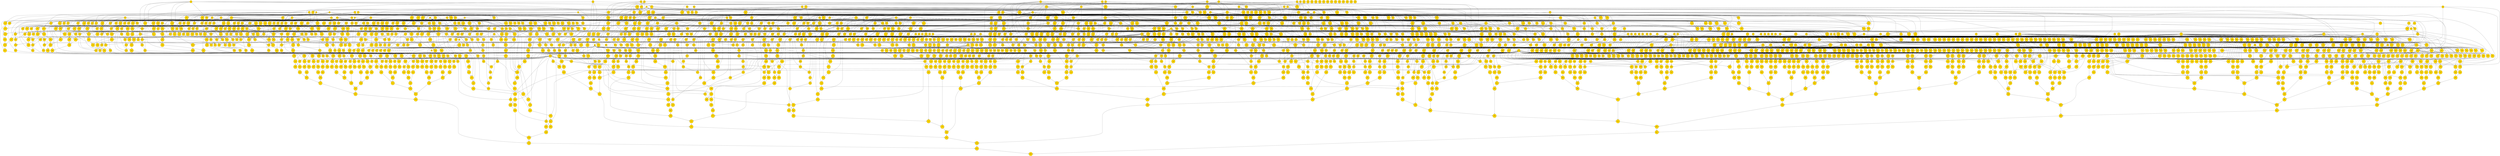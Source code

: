 digraph 0{
	0,1,2,3,4,5,6,7,8,9,10,11,12,13,14,15,16,17,18,19,20,21,22,23,24,25,26,27,28,29,30,31,32,33,34,35,36,37,38,39,40,41,42,43,44,45,46,47,48,49,50,51,52,53,54,55,56,57,58,59,60,61,62,63,64,65,66,67,68,69,70,71,72,73,74,75,76,77,78,79,80,81,82,83,84,85,86,87,88,89,90,91,92,93,94,95,96,97,98,99,100,101,102,103,104,105,106,107,108,109,110,111,112,113,114,115,116,117,118,119,120,121,122,123,124,125,126,127,128,129,130,131,132,133,134,135,136,137,138,139,140,141,142,143,144,145,146,147,148,149,150,151,152,153,154,155,156,157,158,159,160,161,162,163,164,165,166,167,168,169,170,171,172,173,174,175,176,177,178,179,180,181,182,183,184,185,186,187,188,189,190,191,192,193,194,195,196,197,198,199,200,201,202,203,204,205,206,207,208,209,210,211,212,213,214,215,216,217,218,219,220,221,222,223,224,225,226,227,228,229,230,231,232,233,234,235,236,237,238,239,240,241,242,243,244,245,246,247,248,249,250,251,252,253,254,255,256,257,258,259,260,261,262,263,264,265,266,267,268,269,270,271,272,273,274,275,276,277,278,279,280,281,282,283,284,285,286,287,288,289,290,291,292,293,294,295,296,297,298,299,300,301,302,303,304,305,306,307,308,309,310,311,312,313,314,315,316,317,318,319,320,321,322,323,324,325,326,327,328,329,330,331,332,333,334,335,336,337,338,339,340,341,342,343,344,345,346,347,348,349,350,351,352,353,354,355,356,357,358,359,360,361,362,363,364,365,366,367,368,369,370,371,372,373,374,375,376,377,378,379,380,381,382,383,384,385,386,387,388,389,390,391,392,393,394,395,396,397,398,399,400,401,402,403,404,405,406,407,408,409,410,411,412,413,414,415,416,417,418,419,420,421,422,423,424,425,426,427,428,429,430,431,432,433,434,435,436,437,438,439,440,441,442,443,444,445,446,447,448,449,450,451,452,453,454,455,456,457,458,459,460,461,462,463,464,465,466,467,468,469,470,471,472,473,474,475,476,477,478,479,480,481,482,483,484,485,486,487,488,489,490,491,492,493,494,495,496,497,498,499,500,501,502,503,504,505,506,507,508,509,510,511,512,513,514,515,516,517,518,519,520,521,522,523,524,525,526,527,528,529,530,531,532,533,534,535,536,537,538,539,540,541,542,543,544,545,546,547,548,549,550,551,552,553,554,555,556,557,558,559,560,561,562,563,564,565,566,567,568,569,570,571,572,573,574,575,576,577,578,579,580,581,582,583,584,585,586,587,588,589,590,591,592,593,594,595,596,597,598,599,600,601,602,603,604,605,606,607,608,609,610,611,612,613,614,615,616,617,618,619,620,621,622,623,624,625,626,627,628,629,630,631,632,633,634,635,636,637,638,639,640,641,642,643,644,645,646,647,648,649,650,651,652,653,654,655,656,657,658,659,660,661,662,663,664,665,666,667,668,669,670,671,672,673,674,675,676,677,678,679,680,681,682,683,684,685,686,687,688,689,690,691,692,693,694,695,696,697,698,699,700,701,702,703,704,705,706,707,708,709,710,711,712,713,714,715,716,717,718,719,720,721,722,723,724,725,726,727,728,729,730,731,732,733,734,735,736,737,738,739,740,741,742,743,744,745,746,747,748,749,750,751,752,753,754,755,756,757,758,759,760,761,762,763,764,765,766,767,768,769,770,771,772,773,774,775,776,777,778,779,780,781,782,783,784,785,786,787,788,789,790,791,792,793,794,795,796,797,798,799,800,801,802,803,804,805,806,807,808,809,810,811,812,813,814,815,816,817,818,819,820,821,822,823,824,825,826,827,828,829,830,831,832,833,834,835,836,837,838,839,840,841,842,843,844,845,846,847,848,849,850,851,852,853,854,855,856,857,858,859,860,861,862,863,864,865,866,867,868,869,870,871,872,873,874,875,876,877,878,879,880,881,882,883,884,885,886,887,888,889,890,891,892,893,894,895,896,897,898,899,900,901,902,903,904,905,906,907,908,909,910,911,912,913,914,915,916,917,918,919,920,921,922,923,924,925,926,927,928,929,930,931,932,933,934,935,936,937,938,939,940,941,942,943,944,945,946,947,948,949,950,951,952,953,954,955,956,957,958,959,960,961,962,963,964,965,966,967,968,969,970,971,972,973,974,975,976,977,978,979,980,981,982,983,984,985,986,987,988,989,990,991,992,993,994,995,996,997,998,999,1000,1001,1002,1003,1004,1005,1006,1007,1008,1009,1010,1011,1012,1013,1014,1015,1016,1017,1018,1019,1020,1021,1022,1023,1024,1025,1026,1027,1028,1029,1030,1031,1032,1033,1034,1035,1036,1037,1038,1039,1040,1041,1042,1043,1044,1045,1046,1047,1048,1049,1050,1051,1052,1053,1054,1055,1056,1057,1058,1059,1060,1061,1062,1063,1064,1065,1066,1067,1068,1069,1070,1071,1072,1073,1074,1075,1076,1077,1078,1079,1080,1081,1082,1083,1084,1085,1086,1087,1088,1089,1090,1091,1092,1093,1094,1095,1096,1097,1098,1099,1100,1101,1102,1103,1104,1105,1106,1107,1108,1109,1110,1111,1112,1113,1114,1115,1116,1117,1118,1119,1120,1121,1122,1123,1124,1125,1126,1127,1128,1129,1130,1131,1132,1133,1134,1135,1136,1137,1138,1139,1140,1141,1142,1143,1144,1145,1146,1147,1148,1149,1150,1151,1152,1153,1154,1155,1156,1157,1158,1159,1160,1161,1162,1163,1164,1165,1166,1167,1168,1169,1170,1171,1172,1173,1174,1175,1176,1177,1178,1179,1180,1181,1182,1183,1184,1185,1186,1187,1188,1189,1190,1191,1192,1193,1194,1195,1196,1197,1198,1199,1200,1201,1202,1203,1204,1205,1206,1207,1208,1209,1210,1211,1212,1213,1214,1215,1216,1217,1218,1219,1220,1221,1222,1223,1224,1225,1226,1227,1228,1229,1230,1231,1232,1233,1234,1235,1236,1237,1238,1239,1240,1241,1242,1243,1244,1245,1246,1247,1248,1249,1250,1251,1252,1253,1254,1255,1256,1257,1258,1259,1260,1261,1262,1263,1264,1265,1266,1267,1268,1269,1270,1271,1272,1273,1274,1275,1276,1277,1278,1279,1280,1281,1282,1283,1284,1285,1286,1287,1288,1289,1290,1291,1292,1293,1294,1295,1296,1297,1298,1299,1300,1301,1302,1303,1304,1305,1306,1307,1308,1309,1310,1311,1312,1313,1314,1315,1316,1317,1318,1319,1320,1321,1322,1323,1324,1325,1326,1327,1328,1329,1330,1331,1332,1333,1334,1335,1336,1337,1338,1339,1340,1341,1342,1343,1344,1345,1346,1347,1348,1349,1350,1351,1352,1353,1354,1355,1356,1357,1358,1359,1360,1361,1362,1363,1364,1365,1366,1367,1368,1369,1370,1371,1372,1373,1374,1375,1376,1377,1378,1379,1380,1381,1382,1383,1384,1385,1386,1387,1388,1389,1390,1391,1392,1393,1394,1395,1396,1397,1398,1399,1400,1401,1402,1403,1404,1405,1406,1407,1408,1409,1410,1411,1412,1413,1414,1415,1416,1417,1418,1419,1420,1421,1422,1423,1424,1425,1426,1427,1428,1429,1430,1431,1432,1433,1434,1435,1436,1437,1438,1439,1440,1441,1442,1443,1444,1445,1446,1447,1448,1449,1450,1451,1452,1453,1454,1455,1456,1457,1458,1459,1460,1461,1462,1463,1464,1465,1466,1467,1468,1469,1470,1471,1472,1473,1474,1475,1476,1477,1478,1479,1480,1481,1482,1483,1484,1485,1486,1487,1488,1489,1490,1491,1492,1493,1494,1495,1496,1497,1498,1499,1500,1501,1502,1503,1504,1505,1506,1507,1508,1509,1510,1511,1512,1513,1514,1515,1516,1517,1518,1519,1520,1521,1522,1523,1524,1525,1526,1527,1528,1529,1530,1531,1532,1533,1534,1535,1536,1537,1538,1539,1540,1541,1542,1543,1544,1545,1546,1547,1548,1549,1550,1551,1552,1553,1554,1555,1556,1557,1558,1559,1560,1561,1562,1563,1564,1565,1566,1567,1568,1569,1570,1571,1572,1573,1574,1575,1576,1577,1578,1579,1580,1581,1582,1583,1584,1585,1586,1587,1588,1589,1590,1591,1592,1593,1594,1595,1596,1597,1598,1599,1600,1601,1602,1603,1604,1605,1606,1607,1608,1609,1610,1611,1612,1613,1614,1615,1616,1617,1618,1619,1620,1621,1622,1623,1624,1625,1626,1627,1628,1629,1630,1631,1632,1633,1634,1635,1636,1637,1638,1639,1640,1641,1642,1643,1644,1645,1646,1647,1648,1649,1650,1651,1652,1653,1654,1655,1656,1657,1658,1659,1660,1661,1662,1663,1664,1665,1666,1667,1668,1669,1670,1671,1672,1673,1674,1675,1676,1677,1678,1679,1680,1681,1682,1683,1684,1685,1686,1687,1688,1689,1690,1691,1692,1693,1694,1695,1696,1697,1698,1699,1700,1701,1702,1703,1704,1705,1706,1707,1708,1709,1710,1711,1712,1713,1714,1715,1716,1717,1718,1719,1720,1721,1722,1723,1724,1725,1726,1727,1728,1729,1730,1731,1732,1733,1734,1735,1736,1737,1738,1739,1740,1741,1742,1743,1744,1745,1746,1747,1748,1749,1750,1751,1752,1753,1754,1755,1756,1757,1758,1759,1760,1761,1762,1763,1764,1765,1766,1767,1768,1769,1770,1771,1772,1773,1774,1775,1776,1777,1778,1779,1780,1781,1782,1783,1784,1785,1786,1787,1788,1789,1790,1791,1792,1793,1794,1795,1796,1797,1798,1799,1800,1801,1802,1803,1804,1805,1806,1807,1808,1809,1810,1811,1812,1813,1814,1815,1816,1817,1818,1819,1820,1821,1822,1823,1824,1825,1826,1827,1828,1829,1830,1831,1832,1833,1834,1835,1836,1837,1838,1839,1840,1841,1842,1843,1844,1845,1846,1847,1848,1849,1850,1851,1852,1853,1854,1855,1856,1857,1858,1859,1860,1861,1862,1863,1864,1865,1866,1867,1868,1869,1870,1871,1872,1873,1874,1875,1876,1877,1878,1879,1880,1881,1882,1883,1884,1885,1886,1887,1888,1889,1890,1891,1892,1893,1894,1895,1896,1897,1898,1899,1900,1901,1902,1903,1904,1905,1906,1907,1908,1909,1910,1911,1912,1913,1914,1915,1916,1917,1918,1919,1920,1921,1922,1923,1924,1925,1926,1927,1928,1929,1930,1931,1932,1933,1934,1935,1936,1937,1938,1939,1940,1941,1942,1943,1944,1945,1946,1947,1948,1949,1950,1951,1952,1953,1954,1955,1956,1957,1958,1959,1960,1961,1962,1963,1964,1965,1966,1967,1968,1969,1970,1971,1972,1973,1974,1975,1976,1977,1978,1979,1980,1981,1982,1983,1984,1985,1986,1987,1988,1989,1990,1991,1992,1993,1994,1995,1996,1997,1998,1999,2000,2001,2002,2003,2004,2005,2006,2007,2008,2009,2010,2011,2012,2013,2014,2015,2016,2017,2018,2019,2020,2021,2022,2023,2024,2025,2026,2027,2028,2029,2030,2031,2032,2033,2034,2035,2036,2037,2038,2039,2040,2041,2042,2043,2044,2045,2046,2047,2048,2049,2050,2051,2052,2053,2054,2055,2056,2057,2058,2059,2060,2061,2062,2063,2064,2065,2066,2067,2068,2069,2070,2071,2072,2073,2074,2075,2076,2077,2078,2079,2080,2081,2082,2083,2084,2085,2086,2087,2088,2089,2090,2091,2092,2093,2094,2095,2096,2097,2098,2099,2100,2101,2102,2103,2104,2105,2106,2107,2108,2109,2110,2111,2112,2113,2114,2115,2116,2117,2118,2119,2120,2121,2122,2123,2124,2125,2126,2127,2128,2129,2130,2131,2132,2133,2134,2135,2136,2137,2138,2139,2140,2141,2142,2143,2144,2145,2146,2147,2148,2149,2150,2151,2152,2153,2154,2155,2156,2157,2158,2159,2160,2161,2162,2163,2164,2165,2166,2167,2168,2169,2170,2171,2172,2173,2174,2175,2176,2177,2178,2179,2180,2181,2182,2183,2184,2185,2186,2187,2188,2189,2190,2191,2192,2193,2194,2195,2196,2197,2198,2199,2200,2201,2202,2203,2204,2205,2206,2207,2208,2209,2210,2211,2212,2213,2214,2215,2216,2217,2218,2219,2220,2221,2222,2223,2224,2225,2226,2227,2228,2229,2230,2231,2232,2233,2234,2235,2236,2237,2238,2239,2240,2241,2242,2243,2244,2245,2246,2247,2248,2249,2250,2251,2252,2253,2254,2255,2256,2257,2258,2259,2260,2261,2262,2263,2264,2265,2266,2267,2268,2269,2270,2271,2272,2273,2274,2275,2276,2277,2278,2279,2280,2281,2282,2283,2284,2285,2286,2287,2288,2289,2290,2291,2292,2293,2294,2295,2296,2297,2298,2299,2300,2301,2302,2303,2304,2305,2306,2307,2308,2309,2310,2311,2312,2313,2314,2315,2316,2317,2318,2319,2320,2321,2322,2323,2324,2325,2326,2327,2328,2329,2330,2331,2332,2333,2334,2335,2336,2337,2338,2339,2340,2341,2342,2343,2344,2345,2346,2347,2348,2349,2350,2351,2352,2353,2354,2355,2356,2357,2358,2359,2360,2361,2362,2363,2364,2365,2366,2367,2368,2369,2370,2371,2372,2373,2374,2375,2376,2377,2378,2379,2380,2381,2382,2383,2384,2385,2386,2387,2388,2389,2390,2391,2392,2393,2394,2395,2396,2397,2398,2399,2400,2401,2402,2403,2404,2405,2406,2407,2408,2409,2410,2411,2412,2413,2414,2415,2416,2417,2418,2419,2420,2421,2422,2423,2424,2425,2426,2427,2428,2429,2430,2431,2432,2433,2434,2435,2436,2437,2438,2439,2440,2441,2442,2443,2444,2445,2446,2447,2448,2449,2450,2451,2452,2453,2454,2455,2456,2457,2458,2459,2460,2461,2462,2463,2464,2465,2466,2467,2468,2469,2470,2471,2472,2473,2474,2475,2476,2477,2478,2479,2480,2481,2482,2483,2484,2485,2486,2487,2488,2489,2490,2491,2492,2493,2494,2495,2496,2497,2498,2499,2500,2501,2502,2503,2504,2505,2506,2507,2508,2509,2510,2511,2512,2513,2514,2515,2516,2517,2518,2519,2520,2521,2522,2523,2524,2525,2526,2527,2528,2529,2530,2531,2532,2533,2534,2535,2536,2537,2538,2539,2540,2541,2542,2543,2544,2545,2546,2547,2548,2549,2550,2551,2552,2553,2554,2555,2556,2557,2558,2559,2560,2561,2562,2563,2564,2565,2566,2567,2568,2569,2570,2571,2572,2573,2574,2575,2576,2577,2578,2579,2580,2581,2582,2583,2584,2585,2586,2587,2588,2589,2590,2591,2592,2593,2594,2595,2596,2597,2598,2599,2600,2601,2602,2603,2604,2605,2606,2607,2608,2609,2610,2611,2612,2613,2614,2615,2616,2617,2618,2619,2620,2621,2622,2623,2624,2625,2626,2627,2628,2629,2630,2631,2632,2633,2634,2635,2636,2637,2638,2639,2640,2641,2642,2643,2644,2645,2646,2647,2648,2649,2650,2651,2652,2653,2654,2655,2656,2657,2658,2659,2660,2661,2662,2663,2664,2665,2666,2667,2668,2669,2670,2671,2672,2673,2674,2675,2676,2677,2678,2679,2680,2681,2682,2683,2684,2685,2686,2687,2688,2689,2690,2691,2692,2693,2694,2695,2696,2697,2698,2699,2700,2701,2702,2703,2704,2705,2706,2707,2708,2709,2710,2711,2712,2713,2714,2715,2716,2717,2718,2719,2720,2721,2722,2723,2724,2725,2726,2727,2728,2729,2730,2731,2732,2733,2734,2735,2736,2737,2738,2739,2740,2741,2742,2743,2744,2745,2746,2747,2748,2749,2750,2751,2752,2753,2754,2755,2756,2757,2758,2759,2760,2761,2762,2763,2764,2765,2766,2767,2768,2769,2770,2771,2772,2773,2774,2775,2776,2777,2778,2779,2780,2781,2782,2783,2784,2785,2786,2787,2788,2789,2790,2791,2792,2793,2794,2795,2796,2797,2798,2799,2800,2801,2802,2803,2804,2805,2806,2807,2808,2809,2810,2811,2812,2813,2814,2815,2816,2817,2818,2819,2820,2821,2822,2823,2824,2825,2826,2827,2828,2829,2830,2831,2832,2833,2834,2835,2836,2837,2838,2839,2840,2841,2842,2843,2844,2845,2846,2847,2848,2849,2850,2851,2852,2853,2854,2855,2856,2857,2858[shape=circle,style=filled,fillcolor=gold,height="0.3"];
21->147[arrowhead=odot];
17->147[arrowhead=odot];
147->148[];
8->148[arrowhead=odot];
19->149[arrowhead=odot];
4->149[arrowhead=odot];
149->150[];
18->150[arrowhead=odot];
150->151[];
16->151[arrowhead=odot];
12->152[arrowhead=odot];
6->152[arrowhead=odot];
152->153[];
5->153[arrowhead=odot];
13->154[arrowhead=odot];
7->154[arrowhead=odot];
22->155[arrowhead=odot];
14->155[arrowhead=odot];
11->156[arrowhead=odot];
9->156[arrowhead=odot];
155->157[];
154->157[];
157->158[];
156->158[];
153->159[];
148->159[];
159->160[];
158->160[];
160->161[];
151->161[];
161->162[arrowhead=odot];
54->162[];
162->163[arrowhead=odot];
0->163[arrowhead=odot];
22->164[arrowhead=odot];
5->164[arrowhead=odot];
164->165[arrowhead=odot];
56->165[arrowhead=odot];
21->166[arrowhead=odot];
8->166[arrowhead=odot];
166->167[];
7->167[arrowhead=odot];
21->168[];
8->168[];
166->169[arrowhead=odot];
7->169[];
168->170[arrowhead=odot];
13->170[arrowhead=odot];
170->171[];
169->171[arrowhead=odot];
171->172[arrowhead=odot];
167->172[arrowhead=odot];
166->173[];
154->173[];
173->174[arrowhead=odot];
172->174[arrowhead=odot];
174->175[arrowhead=odot];
14->175[arrowhead=odot];
173->176[arrowhead=odot];
14->176[];
176->177[arrowhead=odot];
10->177[arrowhead=odot];
177->178[];
175->178[arrowhead=odot];
166->179[];
14->179[arrowhead=odot];
154->180[];
10->180[];
180->181[];
179->181[];
181->182[arrowhead=odot];
178->182[arrowhead=odot];
152->183[];
17->183[arrowhead=odot];
183->184[];
164->184[];
184->185[];
151->185[];
185->186[];
182->186[arrowhead=odot];
186->187[arrowhead=odot];
165->187[arrowhead=odot];
187->188[arrowhead=odot];
156->188[];
156->189[arrowhead=odot];
56->189[arrowhead=odot];
189->190[];
164->190[];
190->191[arrowhead=odot];
188->191[arrowhead=odot];
191->192[arrowhead=odot];
54->192[];
192->193[arrowhead=odot];
163->193[arrowhead=odot];
129->194[arrowhead=odot];
3->194[arrowhead=odot];
194->195[];
193->195[arrowhead=odot];
54->196[];
17->196[arrowhead=odot];
12->197[arrowhead=odot];
11->197[arrowhead=odot];
22->198[arrowhead=odot];
10->198[arrowhead=odot];
6->199[arrowhead=odot];
5->199[arrowhead=odot];
199->200[];
154->200[];
200->201[];
151->201[];
198->202[];
197->202[];
202->203[];
179->203[];
203->204[];
201->204[];
204->205[arrowhead=odot];
196->205[];
205->206[arrowhead=odot];
1->206[arrowhead=odot];
7->207[arrowhead=odot];
5->207[arrowhead=odot];
152->208[];
13->208[];
208->209[];
207->209[];
12->210[arrowhead=odot];
7->210[arrowhead=odot];
210->211[arrowhead=odot];
199->211[arrowhead=odot];
207->212[];
152->212[];
207->213[arrowhead=odot];
152->213[arrowhead=odot];
211->214[arrowhead=odot];
13->214[arrowhead=odot];
213->215[arrowhead=odot];
212->215[arrowhead=odot];
215->216[];
214->216[];
209->217[arrowhead=odot];
9->217[arrowhead=odot];
217->218[];
216->218[arrowhead=odot];
54->219[];
10->219[arrowhead=odot];
219->220[];
155->220[];
11->221[arrowhead=odot];
8->221[arrowhead=odot];
221->222[];
147->222[];
154->223[];
153->223[];
223->224[arrowhead=odot];
9->224[];
222->225[];
220->225[];
225->226[];
151->226[];
226->227[];
224->227[arrowhead=odot];
227->228[];
218->228[arrowhead=odot];
228->229[arrowhead=odot];
206->229[arrowhead=odot];
229->230[arrowhead=odot];
194->230[];
20->231[arrowhead=odot];
15->231[arrowhead=odot];
49->232[arrowhead=odot];
24->232[arrowhead=odot];
231->233[];
45->233[arrowhead=odot];
233->234[];
232->234[];
43->235[arrowhead=odot];
41->235[arrowhead=odot];
44->236[arrowhead=odot];
42->236[arrowhead=odot];
50->237[arrowhead=odot];
38->237[arrowhead=odot];
237->238[];
46->238[arrowhead=odot];
238->239[];
40->239[arrowhead=odot];
239->240[];
236->240[];
240->241[];
235->241[];
241->242[];
47->242[arrowhead=odot];
242->243[];
48->243[arrowhead=odot];
234->244[];
82->244[];
244->245[];
243->245[];
127->246[];
122->246[];
246->247[arrowhead=odot];
82->247[arrowhead=odot];
247->248[arrowhead=odot];
2->248[];
248->249[];
245->249[arrowhead=odot];
236->250[];
40->250[arrowhead=odot];
46->251[arrowhead=odot];
41->251[arrowhead=odot];
251->252[];
237->252[];
47->253[arrowhead=odot];
43->253[arrowhead=odot];
253->254[];
48->254[arrowhead=odot];
254->255[];
2->255[arrowhead=odot];
255->256[];
234->256[];
256->257[];
252->257[];
257->258[];
250->258[];
258->259[arrowhead=odot];
82->259[];
246->260[arrowhead=odot];
65->260[arrowhead=odot];
260->261[];
259->261[arrowhead=odot];
261->262[arrowhead=odot];
249->262[arrowhead=odot];
262->263[arrowhead=odot];
129->263[arrowhead=odot];
113->264[arrowhead=odot];
0->264[];
264->265[];
123->265[arrowhead=odot];
14->266[arrowhead=odot];
9->266[arrowhead=odot];
266->267[];
198->267[];
222->268[];
12->268[arrowhead=odot];
268->269[];
267->269[];
269->270[];
201->270[];
118->271[arrowhead=odot];
61->271[arrowhead=odot];
271->272[];
270->272[arrowhead=odot];
272->273[arrowhead=odot];
265->273[arrowhead=odot];
273->274[arrowhead=odot];
129->274[arrowhead=odot];
54->275[arrowhead=odot];
4->275[];
54->276[];
16->276[arrowhead=odot];
276->277[];
147->277[];
277->278[];
150->278[];
278->279[];
221->279[];
266->280[];
223->280[];
22->281[arrowhead=odot];
10->281[];
281->282[];
279->282[];
282->283[];
280->283[];
283->284[arrowhead=odot];
275->284[arrowhead=odot];
284->285[arrowhead=odot];
194->285[];
54->286[arrowhead=odot];
5->286[];
276->287[];
212->287[];
267->288[];
13->288[arrowhead=odot];
222->289[];
59->289[arrowhead=odot];
289->290[];
288->290[];
28->291[];
25->291[arrowhead=odot];
291->292[];
29->292[arrowhead=odot];
292->293[];
150->293[];
293->294[];
287->294[];
294->295[];
290->295[];
295->296[arrowhead=odot];
286->296[arrowhead=odot];
296->297[arrowhead=odot];
194->297[];
54->298[arrowhead=odot];
6->298[];
29->299[arrowhead=odot];
28->299[arrowhead=odot];
299->300[];
25->300[];
300->301[];
150->301[];
301->302[];
287->302[];
302->303[];
290->303[];
303->304[arrowhead=odot];
298->304[arrowhead=odot];
304->305[arrowhead=odot];
194->305[];
54->306[arrowhead=odot];
7->306[];
212->307[];
11->307[arrowhead=odot];
278->308[];
8->308[];
307->309[];
288->309[];
309->310[];
308->310[];
310->311[arrowhead=odot];
306->311[arrowhead=odot];
311->312[arrowhead=odot];
194->312[];
54->313[arrowhead=odot];
8->313[];
18->314[arrowhead=odot];
17->314[arrowhead=odot];
314->315[];
221->315[];
276->316[];
149->316[];
267->317[];
12->317[arrowhead=odot];
317->318[];
200->318[];
315->319[];
21->319[];
319->320[];
316->320[];
320->321[];
318->321[];
321->322[arrowhead=odot];
313->322[arrowhead=odot];
322->323[arrowhead=odot];
194->323[];
54->324[arrowhead=odot];
9->324[];
278->325[];
8->325[arrowhead=odot];
212->326[];
11->326[];
326->327[];
288->327[];
327->328[];
325->328[];
328->329[arrowhead=odot];
324->329[arrowhead=odot];
329->330[arrowhead=odot];
194->330[];
54->331[arrowhead=odot];
10->331[];
18->332[arrowhead=odot];
9->332[arrowhead=odot];
332->333[];
148->333[];
333->334[];
198->334[];
14->335[];
13->335[arrowhead=odot];
335->336[];
316->336[];
336->337[];
307->337[];
337->338[];
334->338[];
338->339[arrowhead=odot];
331->339[arrowhead=odot];
339->340[arrowhead=odot];
194->340[];
54->341[arrowhead=odot];
11->341[];
11->342[arrowhead=odot];
10->342[arrowhead=odot];
342->343[];
22->343[];
343->344[];
280->344[];
344->345[];
325->345[];
345->346[arrowhead=odot];
341->346[arrowhead=odot];
346->347[arrowhead=odot];
194->347[];
54->348[arrowhead=odot];
12->348[];
200->349[];
18->349[];
316->350[];
267->350[];
350->351[];
349->351[];
351->352[];
268->352[];
352->353[arrowhead=odot];
348->353[arrowhead=odot];
353->354[arrowhead=odot];
194->354[];
54->355[arrowhead=odot];
13->355[];
28->356[arrowhead=odot];
25->356[arrowhead=odot];
356->357[];
29->357[];
198->358[];
59->358[arrowhead=odot];
358->359[];
357->359[];
359->360[];
279->360[];
360->361[];
280->361[];
361->362[arrowhead=odot];
355->362[arrowhead=odot];
362->363[arrowhead=odot];
194->363[];
54->364[arrowhead=odot];
14->364[];
16->365[arrowhead=odot];
13->365[];
365->366[];
149->366[];
366->367[];
220->367[];
367->368[];
307->368[];
368->369[];
333->369[];
369->370[arrowhead=odot];
364->370[arrowhead=odot];
370->371[arrowhead=odot];
194->371[];
246->372[];
82->372[arrowhead=odot];
372->373[];
15->373[];
232->374[];
45->374[arrowhead=odot];
252->375[];
250->375[];
374->376[];
254->376[];
376->377[];
375->377[];
377->378[arrowhead=odot];
15->378[];
48->379[arrowhead=odot];
47->379[arrowhead=odot];
379->380[];
45->380[arrowhead=odot];
20->381[arrowhead=odot];
2->381[arrowhead=odot];
232->382[];
15->382[arrowhead=odot];
381->383[arrowhead=odot];
380->383[];
383->384[];
382->384[];
384->385[];
241->385[];
385->386[arrowhead=odot];
378->386[arrowhead=odot];
386->387[arrowhead=odot];
82->387[];
235->388[];
15->388[arrowhead=odot];
388->389[];
379->389[];
389->390[];
374->390[];
390->391[];
240->391[];
391->392[arrowhead=odot];
82->392[];
246->393[arrowhead=odot];
70->393[arrowhead=odot];
393->394[];
392->394[arrowhead=odot];
394->395[arrowhead=odot];
373->395[arrowhead=odot];
395->396[];
387->396[arrowhead=odot];
396->397[arrowhead=odot];
129->397[arrowhead=odot];
54->398[arrowhead=odot];
16->398[];
13->399[arrowhead=odot];
6->399[];
399->400[];
207->400[];
400->401[];
317->401[];
401->402[];
279->402[];
402->403[arrowhead=odot];
398->403[arrowhead=odot];
403->404[arrowhead=odot];
194->404[];
54->405[arrowhead=odot];
17->405[];
59->406[];
25->406[arrowhead=odot];
406->407[];
166->407[];
299->408[];
196->408[];
408->409[];
407->409[];
409->410[];
151->410[];
410->411[];
309->411[];
411->412[arrowhead=odot];
405->412[arrowhead=odot];
412->413[arrowhead=odot];
194->413[];
54->414[arrowhead=odot];
18->414[];
318->415[];
150->415[];
54->416[];
16->416[];
416->417[];
222->417[];
417->418[];
415->418[];
418->419[arrowhead=odot];
414->419[arrowhead=odot];
419->420[arrowhead=odot];
194->420[];
54->421[arrowhead=odot];
19->421[];
21->422[arrowhead=odot];
17->422[];
422->423[];
221->423[];
423->424[];
276->424[];
424->425[];
415->425[];
425->426[arrowhead=odot];
421->426[arrowhead=odot];
426->427[arrowhead=odot];
194->427[];
372->428[];
20->428[];
380->429[];
235->429[];
250->430[];
38->430[arrowhead=odot];
430->431[];
50->431[arrowhead=odot];
431->432[];
46->432[arrowhead=odot];
432->433[];
429->433[];
433->434[];
232->434[];
434->435[];
231->435[];
435->436[];
2->436[];
434->437[];
15->437[arrowhead=odot];
437->438[arrowhead=odot];
20->438[];
438->439[arrowhead=odot];
436->439[arrowhead=odot];
439->440[arrowhead=odot];
82->440[];
435->441[arrowhead=odot];
82->441[];
246->442[arrowhead=odot];
71->442[arrowhead=odot];
442->443[];
441->443[arrowhead=odot];
443->444[arrowhead=odot];
428->444[arrowhead=odot];
444->445[];
440->445[arrowhead=odot];
445->446[arrowhead=odot];
129->446[arrowhead=odot];
54->447[arrowhead=odot];
21->447[];
19->448[];
4->448[arrowhead=odot];
448->449[];
21->449[arrowhead=odot];
449->450[];
276->450[];
450->451[];
315->451[];
451->452[];
318->452[];
452->453[arrowhead=odot];
447->453[arrowhead=odot];
453->454[arrowhead=odot];
194->454[];
54->455[arrowhead=odot];
22->455[];
6->456[arrowhead=odot];
5->456[];
456->457[];
14->457[arrowhead=odot];
197->458[];
154->458[];
458->459[];
457->459[];
459->460[];
316->460[];
460->461[];
334->461[];
461->462[arrowhead=odot];
455->462[arrowhead=odot];
462->463[arrowhead=odot];
194->463[];
55->464[];
23->464[arrowhead=odot];
129->465[arrowhead=odot];
61->465[];
465->466[];
464->466[arrowhead=odot];
231->467[];
2->467[arrowhead=odot];
467->468[];
49->468[arrowhead=odot];
468->469[arrowhead=odot];
82->469[];
469->470[arrowhead=odot];
246->470[];
429->471[];
240->471[];
471->472[arrowhead=odot];
82->472[];
472->473[arrowhead=odot];
470->473[arrowhead=odot];
473->474[arrowhead=odot];
24->474[arrowhead=odot];
82->475[];
24->475[];
475->476[];
433->476[];
49->477[arrowhead=odot];
45->477[arrowhead=odot];
477->478[];
467->478[];
478->479[];
243->479[];
479->480[arrowhead=odot];
82->480[];
246->481[arrowhead=odot];
63->481[];
481->482[];
480->482[arrowhead=odot];
476->483[arrowhead=odot];
129->483[arrowhead=odot];
483->484[];
474->484[arrowhead=odot];
484->485[];
482->485[arrowhead=odot];
58->486[arrowhead=odot];
53->486[arrowhead=odot];
116->487[arrowhead=odot];
25->487[];
85->488[arrowhead=odot];
27->488[arrowhead=odot];
487->489[];
26->489[arrowhead=odot];
489->490[];
488->490[];
490->491[arrowhead=odot];
486->491[arrowhead=odot];
58->492[];
53->492[arrowhead=odot];
58->493[arrowhead=odot];
53->493[];
493->494[arrowhead=odot];
492->494[arrowhead=odot];
116->495[];
85->495[];
110->496[arrowhead=odot];
85->496[arrowhead=odot];
496->497[];
96->497[arrowhead=odot];
497->498[arrowhead=odot];
495->498[arrowhead=odot];
498->499[arrowhead=odot];
100->499[];
116->500[arrowhead=odot];
85->500[];
500->501[];
25->501[];
501->502[arrowhead=odot];
499->502[arrowhead=odot];
502->503[arrowhead=odot];
26->503[arrowhead=odot];
52->504[arrowhead=odot];
39->504[arrowhead=odot];
504->505[];
51->505[arrowhead=odot];
505->506[];
116->506[];
506->507[arrowhead=odot];
85->507[arrowhead=odot];
507->508[];
26->508[];
116->509[arrowhead=odot];
25->509[arrowhead=odot];
509->510[arrowhead=odot];
508->510[];
510->511[arrowhead=odot];
503->511[arrowhead=odot];
511->512[arrowhead=odot];
27->512[arrowhead=odot];
506->513[arrowhead=odot];
487->513[arrowhead=odot];
513->514[arrowhead=odot];
27->514[];
100->515[arrowhead=odot];
95->515[arrowhead=odot];
515->516[];
97->516[arrowhead=odot];
516->517[arrowhead=odot];
110->517[arrowhead=odot];
52->518[arrowhead=odot];
51->518[arrowhead=odot];
518->519[];
39->519[arrowhead=odot];
519->520[arrowhead=odot];
27->520[];
517->521[arrowhead=odot];
25->521[];
521->522[];
520->522[arrowhead=odot];
522->523[arrowhead=odot];
514->523[arrowhead=odot];
85->524[arrowhead=odot];
26->524[arrowhead=odot];
524->525[];
523->525[arrowhead=odot];
525->526[arrowhead=odot];
512->526[arrowhead=odot];
526->527[arrowhead=odot];
53->527[arrowhead=odot];
527->528[arrowhead=odot];
494->528[];
491->529[arrowhead=odot];
194->529[];
529->530[];
528->530[arrowhead=odot];
53->531[arrowhead=odot];
27->531[arrowhead=odot];
531->532[];
58->532[arrowhead=odot];
116->533[];
26->533[];
533->534[arrowhead=odot];
499->534[];
534->535[arrowhead=odot];
508->535[arrowhead=odot];
532->536[];
194->536[];
536->537[];
535->537[arrowhead=odot];
194->538[];
26->538[arrowhead=odot];
507->539[];
27->539[];
96->540[arrowhead=odot];
95->540[];
540->541[];
496->541[];
541->542[arrowhead=odot];
495->542[arrowhead=odot];
100->543[arrowhead=odot];
27->543[arrowhead=odot];
543->544[];
542->544[arrowhead=odot];
544->545[arrowhead=odot];
539->545[arrowhead=odot];
538->546[];
486->546[];
546->547[];
545->547[arrowhead=odot];
27->548[arrowhead=odot];
26->548[arrowhead=odot];
116->549[arrowhead=odot];
28->549[arrowhead=odot];
116->550[];
100->550[];
549->551[arrowhead=odot];
548->551[];
551->552[];
550->552[arrowhead=odot];
552->553[arrowhead=odot];
85->553[];
533->554[];
505->554[];
100->555[arrowhead=odot];
26->555[arrowhead=odot];
555->556[];
110->556[arrowhead=odot];
556->557[];
540->557[];
557->558[arrowhead=odot];
554->558[arrowhead=odot];
558->559[arrowhead=odot];
27->559[arrowhead=odot];
519->560[arrowhead=odot];
26->560[arrowhead=odot];
505->561[];
27->561[arrowhead=odot];
561->562[arrowhead=odot];
560->562[arrowhead=odot];
562->563[arrowhead=odot];
517->563[arrowhead=odot];
27->564[];
26->564[];
564->565[arrowhead=odot];
548->565[arrowhead=odot];
565->566[];
116->566[arrowhead=odot];
566->567[arrowhead=odot];
563->567[arrowhead=odot];
567->568[arrowhead=odot];
28->568[];
520->569[];
26->569[arrowhead=odot];
569->570[];
116->570[];
559->571[arrowhead=odot];
85->571[arrowhead=odot];
571->572[];
570->572[arrowhead=odot];
572->573[];
568->573[arrowhead=odot];
553->574[arrowhead=odot];
53->574[arrowhead=odot];
574->575[];
573->575[arrowhead=odot];
28->576[];
27->576[arrowhead=odot];
576->577[];
116->577[arrowhead=odot];
524->578[];
53->578[];
578->579[];
577->579[];
579->580[arrowhead=odot];
575->580[arrowhead=odot];
580->581[arrowhead=odot];
58->581[arrowhead=odot];
53->582[arrowhead=odot];
26->582[arrowhead=odot];
582->583[];
85->583[arrowhead=odot];
577->584[];
58->584[];
584->585[];
583->585[];
585->586[arrowhead=odot];
581->586[arrowhead=odot];
586->587[arrowhead=odot];
194->587[];
110->588[arrowhead=odot];
96->588[arrowhead=odot];
588->589[arrowhead=odot];
97->589[];
589->590[arrowhead=odot];
515->590[];
590->591[];
97->591[];
590->592[arrowhead=odot];
110->592[arrowhead=odot];
592->593[arrowhead=odot];
29->593[];
591->594[arrowhead=odot];
58->594[arrowhead=odot];
594->595[];
593->595[arrowhead=odot];
116->596[arrowhead=odot];
29->596[];
116->597[];
97->597[];
596->598[arrowhead=odot];
58->598[];
598->599[];
597->599[arrowhead=odot];
599->600[arrowhead=odot];
53->600[arrowhead=odot];
600->601[];
595->601[arrowhead=odot];
596->602[];
493->602[];
602->603[arrowhead=odot];
601->603[arrowhead=odot];
603->604[arrowhead=odot];
27->604[arrowhead=odot];
486->605[];
27->605[];
605->606[];
596->606[];
606->607[arrowhead=odot];
604->607[arrowhead=odot];
607->608[arrowhead=odot];
85->608[arrowhead=odot];
596->609[];
85->609[];
609->610[];
532->610[];
610->611[arrowhead=odot];
608->611[arrowhead=odot];
611->612[arrowhead=odot];
26->612[arrowhead=odot];
27->613[arrowhead=odot];
26->613[];
486->614[];
85->614[arrowhead=odot];
614->615[];
613->615[];
615->616[];
596->616[];
616->617[arrowhead=odot];
612->617[arrowhead=odot];
617->618[arrowhead=odot];
194->618[];
106->619[];
88->619[arrowhead=odot];
109->620[arrowhead=odot];
30->620[arrowhead=odot];
109->621[];
60->621[arrowhead=odot];
621->622[arrowhead=odot];
620->622[arrowhead=odot];
622->623[arrowhead=odot];
106->623[arrowhead=odot];
619->624[arrowhead=odot];
129->624[arrowhead=odot];
624->625[];
623->625[arrowhead=odot];
106->626[];
89->626[arrowhead=odot];
109->627[arrowhead=odot];
31->627[arrowhead=odot];
109->628[];
30->628[arrowhead=odot];
628->629[arrowhead=odot];
627->629[arrowhead=odot];
629->630[arrowhead=odot];
106->630[arrowhead=odot];
626->631[arrowhead=odot];
129->631[arrowhead=odot];
631->632[];
630->632[arrowhead=odot];
106->633[];
99->633[arrowhead=odot];
109->634[arrowhead=odot];
32->634[arrowhead=odot];
109->635[];
31->635[arrowhead=odot];
635->636[arrowhead=odot];
634->636[arrowhead=odot];
636->637[arrowhead=odot];
106->637[arrowhead=odot];
633->638[arrowhead=odot];
129->638[arrowhead=odot];
638->639[];
637->639[arrowhead=odot];
106->640[];
90->640[arrowhead=odot];
109->641[arrowhead=odot];
33->641[arrowhead=odot];
109->642[];
32->642[arrowhead=odot];
642->643[arrowhead=odot];
641->643[arrowhead=odot];
643->644[arrowhead=odot];
106->644[arrowhead=odot];
640->645[arrowhead=odot];
129->645[arrowhead=odot];
645->646[];
644->646[arrowhead=odot];
106->647[];
91->647[arrowhead=odot];
109->648[arrowhead=odot];
34->648[arrowhead=odot];
109->649[];
33->649[arrowhead=odot];
649->650[arrowhead=odot];
648->650[arrowhead=odot];
650->651[arrowhead=odot];
106->651[arrowhead=odot];
647->652[arrowhead=odot];
129->652[arrowhead=odot];
652->653[];
651->653[arrowhead=odot];
106->654[];
92->654[arrowhead=odot];
109->655[arrowhead=odot];
35->655[arrowhead=odot];
109->656[];
34->656[arrowhead=odot];
656->657[arrowhead=odot];
655->657[arrowhead=odot];
657->658[arrowhead=odot];
106->658[arrowhead=odot];
654->659[arrowhead=odot];
129->659[arrowhead=odot];
659->660[];
658->660[arrowhead=odot];
106->661[];
98->661[arrowhead=odot];
109->662[arrowhead=odot];
36->662[arrowhead=odot];
109->663[];
35->663[arrowhead=odot];
663->664[arrowhead=odot];
662->664[arrowhead=odot];
664->665[arrowhead=odot];
106->665[arrowhead=odot];
661->666[arrowhead=odot];
129->666[arrowhead=odot];
666->667[];
665->667[arrowhead=odot];
106->668[];
93->668[arrowhead=odot];
109->669[arrowhead=odot];
37->669[arrowhead=odot];
109->670[];
36->670[arrowhead=odot];
670->671[arrowhead=odot];
669->671[arrowhead=odot];
671->672[arrowhead=odot];
106->672[arrowhead=odot];
668->673[arrowhead=odot];
129->673[arrowhead=odot];
673->674[];
672->674[arrowhead=odot];
42->675[arrowhead=odot];
40->675[arrowhead=odot];
82->676[];
44->676[arrowhead=odot];
675->677[];
38->677[];
677->678[];
676->678[];
467->679[];
374->679[];
679->680[];
48->680[arrowhead=odot];
253->681[];
251->681[];
681->682[];
50->682[arrowhead=odot];
682->683[];
680->683[];
683->684[];
250->684[];
684->685[arrowhead=odot];
82->685[];
246->686[arrowhead=odot];
74->686[];
686->687[];
685->687[arrowhead=odot];
250->688[arrowhead=odot];
82->688[];
254->689[];
251->689[];
679->690[];
50->690[arrowhead=odot];
690->691[];
689->691[];
691->692[arrowhead=odot];
82->692[];
692->693[arrowhead=odot];
246->693[];
693->694[arrowhead=odot];
688->694[arrowhead=odot];
694->695[arrowhead=odot];
38->695[arrowhead=odot];
678->696[arrowhead=odot];
129->696[arrowhead=odot];
696->697[];
687->697[arrowhead=odot];
697->698[];
695->698[arrowhead=odot];
109->699[];
51->699[arrowhead=odot];
676->700[];
42->700[arrowhead=odot];
700->701[];
40->701[];
236->702[arrowhead=odot];
82->702[];
257->703[arrowhead=odot];
82->703[];
703->704[arrowhead=odot];
246->704[];
704->705[arrowhead=odot];
702->705[arrowhead=odot];
705->706[arrowhead=odot];
40->706[arrowhead=odot];
679->707[];
379->707[];
707->708[];
235->708[];
708->709[];
238->709[];
709->710[];
236->710[];
710->711[arrowhead=odot];
82->711[];
246->712[arrowhead=odot];
73->712[];
712->713[];
711->713[arrowhead=odot];
701->714[arrowhead=odot];
129->714[arrowhead=odot];
714->715[];
706->715[arrowhead=odot];
715->716[];
713->716[arrowhead=odot];
700->717[];
41->717[];
717->718[];
239->718[];
240->719[arrowhead=odot];
82->719[];
256->720[arrowhead=odot];
82->720[];
720->721[arrowhead=odot];
246->721[];
721->722[arrowhead=odot];
719->722[arrowhead=odot];
722->723[arrowhead=odot];
41->723[arrowhead=odot];
432->724[];
256->724[];
724->725[arrowhead=odot];
82->725[];
246->726[arrowhead=odot];
76->726[];
726->727[];
725->727[arrowhead=odot];
718->728[arrowhead=odot];
129->728[arrowhead=odot];
728->729[];
723->729[arrowhead=odot];
729->730[];
727->730[arrowhead=odot];
676->731[];
42->731[];
709->732[];
675->732[];
732->733[arrowhead=odot];
247->733[arrowhead=odot];
733->734[arrowhead=odot];
72->734[];
82->735[];
44->735[];
709->736[];
40->736[arrowhead=odot];
736->737[arrowhead=odot];
82->737[];
737->738[arrowhead=odot];
246->738[];
738->739[arrowhead=odot];
735->739[arrowhead=odot];
739->740[arrowhead=odot];
42->740[arrowhead=odot];
731->741[arrowhead=odot];
129->741[arrowhead=odot];
741->742[];
734->742[arrowhead=odot];
742->743[];
740->743[arrowhead=odot];
676->744[];
675->744[];
744->745[];
252->745[];
745->746[];
43->746[];
375->747[arrowhead=odot];
82->747[];
382->748[];
381->748[];
748->749[];
380->749[];
749->750[arrowhead=odot];
82->750[];
750->751[arrowhead=odot];
246->751[];
751->752[arrowhead=odot];
747->752[arrowhead=odot];
752->753[arrowhead=odot];
43->753[arrowhead=odot];
707->754[];
375->754[];
754->755[arrowhead=odot];
82->755[];
246->756[arrowhead=odot];
77->756[];
756->757[];
755->757[arrowhead=odot];
746->758[arrowhead=odot];
129->758[arrowhead=odot];
758->759[];
757->759[arrowhead=odot];
759->760[];
753->760[arrowhead=odot];
732->761[arrowhead=odot];
82->761[];
246->762[arrowhead=odot];
67->762[arrowhead=odot];
246->763[];
44->763[];
763->764[arrowhead=odot];
762->764[arrowhead=odot];
764->765[];
761->765[arrowhead=odot];
735->766[arrowhead=odot];
129->766[arrowhead=odot];
766->767[];
765->767[arrowhead=odot];
689->768[];
431->768[];
82->769[];
45->769[];
769->770[];
768->770[];
748->771[arrowhead=odot];
82->771[];
771->772[arrowhead=odot];
246->772[];
768->773[arrowhead=odot];
82->773[];
773->774[arrowhead=odot];
772->774[arrowhead=odot];
774->775[arrowhead=odot];
45->775[arrowhead=odot];
748->776[];
243->776[];
776->777[arrowhead=odot];
82->777[];
246->778[arrowhead=odot];
68->778[];
778->779[];
777->779[arrowhead=odot];
770->780[arrowhead=odot];
129->780[arrowhead=odot];
780->781[];
775->781[arrowhead=odot];
781->782[];
779->782[arrowhead=odot];
247->783[];
75->783[arrowhead=odot];
246->784[arrowhead=odot];
75->784[arrowhead=odot];
708->785[arrowhead=odot];
82->785[];
785->786[arrowhead=odot];
784->786[arrowhead=odot];
786->787[arrowhead=odot];
432->787[];
431->788[];
82->788[];
247->789[arrowhead=odot];
46->789[];
789->790[];
788->790[arrowhead=odot];
790->791[arrowhead=odot];
783->791[arrowhead=odot];
791->792[];
787->792[arrowhead=odot];
792->793[arrowhead=odot];
129->793[arrowhead=odot];
47->794[];
43->794[arrowhead=odot];
794->795[];
745->795[];
241->796[arrowhead=odot];
82->796[];
680->797[arrowhead=odot];
82->797[];
797->798[arrowhead=odot];
246->798[];
798->799[arrowhead=odot];
796->799[arrowhead=odot];
799->800[arrowhead=odot];
47->800[arrowhead=odot];
680->801[];
241->801[];
801->802[arrowhead=odot];
82->802[];
246->803[arrowhead=odot];
64->803[];
803->804[];
802->804[arrowhead=odot];
795->805[arrowhead=odot];
129->805[arrowhead=odot];
805->806[];
800->806[arrowhead=odot];
806->807[];
804->807[arrowhead=odot];
253->808[];
48->808[];
808->809[];
745->809[];
679->810[arrowhead=odot];
82->810[];
810->811[arrowhead=odot];
246->811[];
681->812[];
431->812[];
812->813[arrowhead=odot];
82->813[];
813->814[arrowhead=odot];
811->814[arrowhead=odot];
814->815[arrowhead=odot];
48->815[arrowhead=odot];
679->816[];
242->816[];
816->817[arrowhead=odot];
82->817[];
246->818[arrowhead=odot];
62->818[];
818->819[];
817->819[arrowhead=odot];
809->820[arrowhead=odot];
129->820[arrowhead=odot];
820->821[];
815->821[arrowhead=odot];
821->822[];
819->822[arrowhead=odot];
40->823[arrowhead=odot];
24->823[arrowhead=odot];
823->824[];
236->824[];
824->825[];
238->825[];
825->826[];
429->826[];
826->827[arrowhead=odot];
49->827[];
467->828[arrowhead=odot];
434->828[];
828->829[arrowhead=odot];
827->829[arrowhead=odot];
829->830[arrowhead=odot];
82->830[];
372->831[];
49->831[];
434->832[arrowhead=odot];
82->832[];
246->833[arrowhead=odot];
69->833[arrowhead=odot];
833->834[];
832->834[arrowhead=odot];
834->835[arrowhead=odot];
831->835[arrowhead=odot];
835->836[];
830->836[arrowhead=odot];
836->837[arrowhead=odot];
129->837[arrowhead=odot];
82->838[];
50->838[];
838->839[];
430->839[];
430->840[arrowhead=odot];
82->840[];
256->841[];
251->841[];
841->842[arrowhead=odot];
82->842[];
842->843[arrowhead=odot];
246->843[];
843->844[arrowhead=odot];
840->844[arrowhead=odot];
844->845[arrowhead=odot];
50->845[arrowhead=odot];
683->846[arrowhead=odot];
82->846[];
246->847[arrowhead=odot];
66->847[];
847->848[];
846->848[arrowhead=odot];
839->849[arrowhead=odot];
129->849[arrowhead=odot];
849->850[];
848->850[arrowhead=odot];
850->851[];
845->851[arrowhead=odot];
109->852[arrowhead=odot];
51->852[];
699->853[arrowhead=odot];
106->853[arrowhead=odot];
853->854[];
852->854[arrowhead=odot];
854->855[arrowhead=odot];
129->855[arrowhead=odot];
493->856[];
116->856[arrowhead=odot];
116->857[];
58->857[];
515->858[];
58->858[arrowhead=odot];
858->859[];
588->859[];
859->860[arrowhead=odot];
857->860[arrowhead=odot];
97->861[];
53->861[arrowhead=odot];
861->862[];
860->862[arrowhead=odot];
862->863[arrowhead=odot];
856->863[arrowhead=odot];
538->864[];
488->864[];
864->865[];
863->865[arrowhead=odot];
748->866[];
246->866[arrowhead=odot];
866->867[];
471->867[];
247->868[arrowhead=odot];
129->868[arrowhead=odot];
868->869[];
867->869[arrowhead=odot];
58->870[];
26->870[arrowhead=odot];
533->871[];
58->871[arrowhead=odot];
871->872[arrowhead=odot];
870->872[arrowhead=odot];
872->873[arrowhead=odot];
94->873[];
116->874[arrowhead=odot];
58->874[];
116->875[arrowhead=odot];
37->875[];
875->876[arrowhead=odot];
870->876[arrowhead=odot];
876->877[arrowhead=odot];
874->877[arrowhead=odot];
877->878[arrowhead=odot];
873->878[arrowhead=odot];
878->879[arrowhead=odot];
53->879[arrowhead=odot];
37->880[];
26->880[arrowhead=odot];
880->881[];
58->881[arrowhead=odot];
881->882[arrowhead=odot];
879->882[arrowhead=odot];
882->883[arrowhead=odot];
85->883[arrowhead=odot];
880->884[];
486->884[];
884->885[arrowhead=odot];
883->885[arrowhead=odot];
885->886[arrowhead=odot];
27->886[arrowhead=odot];
880->887[];
614->887[];
887->888[arrowhead=odot];
886->888[arrowhead=odot];
888->889[arrowhead=odot];
194->889[];
583->890[];
116->890[arrowhead=odot];
582->891[arrowhead=odot];
85->891[];
53->892[];
26->892[];
892->893[arrowhead=odot];
58->893[arrowhead=odot];
893->894[];
891->894[arrowhead=odot];
894->895[arrowhead=odot];
890->895[arrowhead=odot];
895->896[arrowhead=odot];
57->896[];
857->897[];
60->897[];
897->898[];
583->898[];
898->899[arrowhead=odot];
896->899[arrowhead=odot];
899->900[arrowhead=odot];
27->900[arrowhead=odot];
58->901[arrowhead=odot];
57->901[];
901->902[];
583->902[];
902->903[arrowhead=odot];
900->903[arrowhead=odot];
903->904[arrowhead=odot];
194->904[];
874->905[];
548->905[];
565->906[];
58->906[arrowhead=odot];
906->907[];
506->907[];
907->908[arrowhead=odot];
905->908[arrowhead=odot];
85->909[arrowhead=odot];
53->909[arrowhead=odot];
909->910[];
194->910[];
910->911[];
908->911[arrowhead=odot];
517->912[arrowhead=odot];
59->912[arrowhead=odot];
517->913[];
96->913[arrowhead=odot];
912->914[arrowhead=odot];
486->914[];
914->915[];
913->915[arrowhead=odot];
116->916[arrowhead=odot];
59->916[];
916->917[];
494->917[arrowhead=odot];
917->918[arrowhead=odot];
915->918[arrowhead=odot];
918->919[arrowhead=odot];
85->919[arrowhead=odot];
486->920[];
85->920[];
920->921[];
916->921[];
921->922[arrowhead=odot];
919->922[arrowhead=odot];
922->923[arrowhead=odot];
27->923[arrowhead=odot];
916->924[];
27->924[];
924->925[];
614->925[];
925->926[arrowhead=odot];
923->926[arrowhead=odot];
926->927[arrowhead=odot];
26->927[arrowhead=odot];
916->928[];
615->928[];
928->929[arrowhead=odot];
927->929[arrowhead=odot];
929->930[arrowhead=odot];
194->930[];
122->931[arrowhead=odot];
114->931[arrowhead=odot];
129->932[arrowhead=odot];
123->932[];
932->933[];
931->933[];
137->934[arrowhead=odot];
136->934[];
132->935[];
131->935[];
935->936[];
133->936[];
936->937[];
138->937[arrowhead=odot];
937->938[];
934->938[];
938->939[arrowhead=odot];
62->939[arrowhead=odot];
938->940[];
140->940[];
939->941[arrowhead=odot];
129->941[arrowhead=odot];
941->942[];
940->942[arrowhead=odot];
938->943[arrowhead=odot];
63->943[arrowhead=odot];
938->944[];
142->944[];
943->945[arrowhead=odot];
129->945[arrowhead=odot];
945->946[];
944->946[arrowhead=odot];
938->947[arrowhead=odot];
64->947[arrowhead=odot];
938->948[];
139->948[];
947->949[arrowhead=odot];
129->949[arrowhead=odot];
949->950[];
948->950[arrowhead=odot];
938->951[arrowhead=odot];
65->951[arrowhead=odot];
938->952[];
146->952[];
951->953[arrowhead=odot];
129->953[arrowhead=odot];
953->954[];
952->954[arrowhead=odot];
137->955[arrowhead=odot];
136->955[arrowhead=odot];
955->956[];
937->956[];
956->957[arrowhead=odot];
66->957[arrowhead=odot];
956->958[];
143->958[];
957->959[arrowhead=odot];
129->959[arrowhead=odot];
959->960[];
958->960[arrowhead=odot];
956->961[arrowhead=odot];
67->961[arrowhead=odot];
956->962[];
139->962[];
961->963[arrowhead=odot];
129->963[arrowhead=odot];
963->964[];
962->964[arrowhead=odot];
938->965[arrowhead=odot];
68->965[arrowhead=odot];
938->966[];
141->966[];
965->967[arrowhead=odot];
129->967[arrowhead=odot];
967->968[];
966->968[arrowhead=odot];
938->969[arrowhead=odot];
69->969[arrowhead=odot];
938->970[];
143->970[];
969->971[arrowhead=odot];
129->971[arrowhead=odot];
971->972[];
970->972[arrowhead=odot];
938->973[arrowhead=odot];
70->973[arrowhead=odot];
938->974[];
144->974[];
973->975[arrowhead=odot];
129->975[arrowhead=odot];
975->976[];
974->976[arrowhead=odot];
938->977[arrowhead=odot];
71->977[arrowhead=odot];
938->978[];
145->978[];
977->979[arrowhead=odot];
129->979[arrowhead=odot];
979->980[];
978->980[arrowhead=odot];
956->981[arrowhead=odot];
72->981[arrowhead=odot];
956->982[];
140->982[];
981->983[arrowhead=odot];
129->983[arrowhead=odot];
983->984[];
982->984[arrowhead=odot];
956->985[arrowhead=odot];
73->985[arrowhead=odot];
956->986[];
141->986[];
985->987[arrowhead=odot];
129->987[arrowhead=odot];
987->988[];
986->988[arrowhead=odot];
956->989[arrowhead=odot];
74->989[arrowhead=odot];
956->990[];
142->990[];
989->991[arrowhead=odot];
129->991[arrowhead=odot];
991->992[];
990->992[arrowhead=odot];
956->993[arrowhead=odot];
75->993[arrowhead=odot];
956->994[];
144->994[];
993->995[arrowhead=odot];
129->995[arrowhead=odot];
995->996[];
994->996[arrowhead=odot];
956->997[arrowhead=odot];
76->997[arrowhead=odot];
956->998[];
145->998[];
997->999[arrowhead=odot];
129->999[arrowhead=odot];
999->1000[];
998->1000[arrowhead=odot];
956->1001[arrowhead=odot];
77->1001[arrowhead=odot];
956->1002[];
146->1002[];
1001->1003[arrowhead=odot];
129->1003[arrowhead=odot];
1003->1004[];
1002->1004[arrowhead=odot];
137->1005[];
136->1005[arrowhead=odot];
1005->1006[];
937->1006[];
1006->1007[arrowhead=odot];
78->1007[arrowhead=odot];
1006->1008[];
142->1008[arrowhead=odot];
1007->1009[arrowhead=odot];
129->1009[arrowhead=odot];
1009->1010[];
1008->1010[arrowhead=odot];
1006->1011[arrowhead=odot];
79->1011[arrowhead=odot];
1006->1012[];
143->1012[arrowhead=odot];
1011->1013[arrowhead=odot];
129->1013[arrowhead=odot];
1013->1014[];
1012->1014[arrowhead=odot];
1006->1015[arrowhead=odot];
80->1015[arrowhead=odot];
1006->1016[];
144->1016[arrowhead=odot];
1015->1017[arrowhead=odot];
129->1017[arrowhead=odot];
1017->1018[];
1016->1018[arrowhead=odot];
1006->1019[arrowhead=odot];
81->1019[arrowhead=odot];
1006->1020[];
145->1020[arrowhead=odot];
1019->1021[arrowhead=odot];
129->1021[arrowhead=odot];
1021->1022[];
1020->1022[arrowhead=odot];
1006->1023[arrowhead=odot];
82->1023[arrowhead=odot];
1006->1024[];
146->1024[arrowhead=odot];
1023->1025[arrowhead=odot];
129->1025[arrowhead=odot];
1025->1026[];
1024->1026[arrowhead=odot];
138->1027[arrowhead=odot];
136->1027[];
1027->1028[];
31->1028[];
138->1029[arrowhead=odot];
87->1029[arrowhead=odot];
138->1030[];
115->1030[];
1029->1031[arrowhead=odot];
136->1031[arrowhead=odot];
1031->1032[];
1030->1032[arrowhead=odot];
1032->1033[arrowhead=odot];
1028->1033[arrowhead=odot];
1033->1034[arrowhead=odot];
137->1034[];
138->1035[];
89->1035[arrowhead=odot];
138->1036[arrowhead=odot];
62->1036[];
1035->1037[arrowhead=odot];
136->1037[];
1037->1038[];
1036->1038[arrowhead=odot];
138->1039[];
119->1039[arrowhead=odot];
138->1040[arrowhead=odot];
72->1040[];
1039->1041[arrowhead=odot];
136->1041[arrowhead=odot];
1041->1042[];
1040->1042[arrowhead=odot];
1042->1043[arrowhead=odot];
1038->1043[arrowhead=odot];
1043->1044[arrowhead=odot];
137->1044[arrowhead=odot];
1044->1045[arrowhead=odot];
1034->1045[arrowhead=odot];
1006->1046[arrowhead=odot];
84->1046[arrowhead=odot];
1006->1047[];
141->1047[arrowhead=odot];
1046->1048[arrowhead=odot];
129->1048[arrowhead=odot];
1048->1049[];
1047->1049[arrowhead=odot];
516->1050[arrowhead=odot];
496->1050[];
1050->1051[];
96->1051[];
1051->1052[arrowhead=odot];
500->1052[arrowhead=odot];
538->1053[];
532->1053[];
1053->1054[];
1052->1054[arrowhead=odot];
1006->1055[arrowhead=odot];
86->1055[arrowhead=odot];
1006->1056[];
139->1056[arrowhead=odot];
1055->1057[arrowhead=odot];
129->1057[arrowhead=odot];
1057->1058[];
1056->1058[arrowhead=odot];
1006->1059[arrowhead=odot];
87->1059[arrowhead=odot];
1006->1060[];
140->1060[arrowhead=odot];
1059->1061[arrowhead=odot];
129->1061[arrowhead=odot];
1061->1062[];
1060->1062[arrowhead=odot];
1027->1063[];
137->1063[];
1063->1064[];
936->1064[];
1064->1065[arrowhead=odot];
88->1065[arrowhead=odot];
1064->1066[];
139->1066[arrowhead=odot];
1065->1067[arrowhead=odot];
129->1067[arrowhead=odot];
1067->1068[];
1066->1068[arrowhead=odot];
1064->1069[arrowhead=odot];
89->1069[arrowhead=odot];
1064->1070[];
140->1070[arrowhead=odot];
1069->1071[arrowhead=odot];
129->1071[arrowhead=odot];
1071->1072[];
1070->1072[arrowhead=odot];
1064->1073[arrowhead=odot];
90->1073[arrowhead=odot];
1064->1074[];
142->1074[arrowhead=odot];
1073->1075[arrowhead=odot];
129->1075[arrowhead=odot];
1075->1076[];
1074->1076[arrowhead=odot];
1064->1077[arrowhead=odot];
91->1077[arrowhead=odot];
1064->1078[];
143->1078[arrowhead=odot];
1077->1079[arrowhead=odot];
129->1079[arrowhead=odot];
1079->1080[];
1078->1080[arrowhead=odot];
1064->1081[arrowhead=odot];
92->1081[arrowhead=odot];
1064->1082[];
144->1082[arrowhead=odot];
1081->1083[arrowhead=odot];
129->1083[arrowhead=odot];
1083->1084[];
1082->1084[arrowhead=odot];
1064->1085[arrowhead=odot];
93->1085[arrowhead=odot];
1064->1086[];
146->1086[arrowhead=odot];
1085->1087[arrowhead=odot];
129->1087[arrowhead=odot];
1087->1088[];
1086->1088[arrowhead=odot];
138->1089[];
82->1089[];
1089->1090[];
955->1090[];
1090->1091[];
936->1091[];
1091->1092[arrowhead=odot];
94->1092[arrowhead=odot];
1091->1093[];
142->1093[arrowhead=odot];
1092->1094[arrowhead=odot];
129->1094[arrowhead=odot];
1094->1095[];
1093->1095[arrowhead=odot];
110->1096[arrowhead=odot];
3->1096[arrowhead=odot];
1096->1097[arrowhead=odot];
936->1097[arrowhead=odot];
1097->1098[arrowhead=odot];
1091->1098[arrowhead=odot];
1098->1099[];
95->1099[];
1091->1100[];
143->1100[];
1100->1101[arrowhead=odot];
1099->1101[arrowhead=odot];
1101->1102[arrowhead=odot];
129->1102[arrowhead=odot];
1098->1103[];
96->1103[];
1091->1104[];
146->1104[];
1104->1105[arrowhead=odot];
1103->1105[arrowhead=odot];
1105->1106[arrowhead=odot];
129->1106[arrowhead=odot];
1098->1107[];
97->1107[];
1091->1108[];
145->1108[];
1108->1109[arrowhead=odot];
1107->1109[arrowhead=odot];
1109->1110[arrowhead=odot];
129->1110[arrowhead=odot];
1064->1111[arrowhead=odot];
98->1111[arrowhead=odot];
1064->1112[];
145->1112[arrowhead=odot];
1111->1113[arrowhead=odot];
129->1113[arrowhead=odot];
1113->1114[];
1112->1114[arrowhead=odot];
1064->1115[arrowhead=odot];
99->1115[arrowhead=odot];
1064->1116[];
141->1116[arrowhead=odot];
1115->1117[arrowhead=odot];
129->1117[arrowhead=odot];
1117->1118[];
1116->1118[arrowhead=odot];
1098->1119[];
100->1119[];
1091->1120[];
144->1120[];
1120->1121[arrowhead=odot];
1119->1121[arrowhead=odot];
1121->1122[arrowhead=odot];
129->1122[arrowhead=odot];
1027->1123[];
37->1123[];
138->1124[arrowhead=odot];
82->1124[arrowhead=odot];
138->1125[];
96->1125[arrowhead=odot];
1124->1126[arrowhead=odot];
136->1126[arrowhead=odot];
1126->1127[];
1125->1127[arrowhead=odot];
1127->1128[arrowhead=odot];
1123->1128[arrowhead=odot];
1128->1129[arrowhead=odot];
137->1129[];
138->1130[];
93->1130[arrowhead=odot];
138->1131[arrowhead=odot];
65->1131[];
1130->1132[arrowhead=odot];
136->1132[];
1132->1133[];
1131->1133[arrowhead=odot];
138->1134[];
124->1134[arrowhead=odot];
138->1135[arrowhead=odot];
77->1135[];
1134->1136[arrowhead=odot];
136->1136[arrowhead=odot];
1136->1137[];
1135->1137[arrowhead=odot];
1137->1138[arrowhead=odot];
1133->1138[arrowhead=odot];
1138->1139[arrowhead=odot];
137->1139[arrowhead=odot];
1139->1140[arrowhead=odot];
1129->1140[arrowhead=odot];
934->1141[];
91->1141[];
1005->1142[];
95->1142[];
1142->1143[arrowhead=odot];
1141->1143[arrowhead=odot];
1143->1144[arrowhead=odot];
138->1144[];
136->1145[arrowhead=odot];
79->1145[arrowhead=odot];
136->1146[];
34->1146[arrowhead=odot];
1145->1147[arrowhead=odot];
137->1147[];
1147->1148[];
1146->1148[arrowhead=odot];
136->1149[arrowhead=odot];
66->1149[];
136->1150[];
69->1150[];
1149->1151[arrowhead=odot];
137->1151[arrowhead=odot];
1151->1152[];
1150->1152[arrowhead=odot];
1152->1153[arrowhead=odot];
1148->1153[arrowhead=odot];
1153->1154[arrowhead=odot];
138->1154[arrowhead=odot];
1154->1155[arrowhead=odot];
1144->1155[arrowhead=odot];
934->1156[];
90->1156[];
1005->1157[];
94->1157[];
1157->1158[arrowhead=odot];
1156->1158[arrowhead=odot];
1158->1159[arrowhead=odot];
138->1159[];
136->1160[arrowhead=odot];
78->1160[arrowhead=odot];
136->1161[];
33->1161[arrowhead=odot];
1160->1162[arrowhead=odot];
137->1162[];
1162->1163[];
1161->1163[arrowhead=odot];
136->1164[arrowhead=odot];
74->1164[];
136->1165[];
63->1165[];
1164->1166[arrowhead=odot];
137->1166[arrowhead=odot];
1166->1167[];
1165->1167[arrowhead=odot];
1167->1168[arrowhead=odot];
1163->1168[arrowhead=odot];
1168->1169[arrowhead=odot];
138->1169[arrowhead=odot];
1169->1170[arrowhead=odot];
1159->1170[arrowhead=odot];
934->1171[];
99->1171[];
1005->1172[];
112->1172[arrowhead=odot];
1172->1173[arrowhead=odot];
1171->1173[arrowhead=odot];
1173->1174[arrowhead=odot];
138->1174[];
136->1175[arrowhead=odot];
84->1175[arrowhead=odot];
136->1176[];
32->1176[arrowhead=odot];
1175->1177[arrowhead=odot];
137->1177[];
1177->1178[];
1176->1178[arrowhead=odot];
136->1179[arrowhead=odot];
73->1179[];
136->1180[];
68->1180[];
1179->1181[arrowhead=odot];
137->1181[arrowhead=odot];
1181->1182[];
1180->1182[arrowhead=odot];
1182->1183[arrowhead=odot];
1178->1183[arrowhead=odot];
1183->1184[arrowhead=odot];
138->1184[arrowhead=odot];
1184->1185[arrowhead=odot];
1174->1185[arrowhead=odot];
1027->1186[];
35->1186[];
138->1187[arrowhead=odot];
80->1187[arrowhead=odot];
138->1188[];
100->1188[arrowhead=odot];
1187->1189[arrowhead=odot];
136->1189[arrowhead=odot];
1189->1190[];
1188->1190[arrowhead=odot];
1190->1191[arrowhead=odot];
1186->1191[arrowhead=odot];
1191->1192[arrowhead=odot];
137->1192[];
138->1193[];
92->1193[arrowhead=odot];
138->1194[arrowhead=odot];
70->1194[];
1193->1195[arrowhead=odot];
136->1195[];
1195->1196[];
1194->1196[arrowhead=odot];
138->1197[];
125->1197[arrowhead=odot];
138->1198[arrowhead=odot];
75->1198[];
1197->1199[arrowhead=odot];
136->1199[arrowhead=odot];
1199->1200[];
1198->1200[arrowhead=odot];
1200->1201[arrowhead=odot];
1196->1201[arrowhead=odot];
1201->1202[arrowhead=odot];
137->1202[arrowhead=odot];
1202->1203[arrowhead=odot];
1192->1203[arrowhead=odot];
532->1204[];
26->1204[arrowhead=odot];
1204->1205[];
1050->1205[];
1205->1206[arrowhead=odot];
495->1206[arrowhead=odot];
1206->1207[arrowhead=odot];
194->1207[];
1027->1208[];
36->1208[];
138->1209[arrowhead=odot];
81->1209[arrowhead=odot];
138->1210[];
97->1210[arrowhead=odot];
1209->1211[arrowhead=odot];
136->1211[arrowhead=odot];
1211->1212[];
1210->1212[arrowhead=odot];
1212->1213[arrowhead=odot];
1208->1213[arrowhead=odot];
1213->1214[arrowhead=odot];
137->1214[];
138->1215[];
98->1215[arrowhead=odot];
138->1216[arrowhead=odot];
71->1216[];
1215->1217[arrowhead=odot];
136->1217[];
1217->1218[];
1216->1218[arrowhead=odot];
138->1219[];
23->1219[arrowhead=odot];
138->1220[arrowhead=odot];
76->1220[];
1219->1221[arrowhead=odot];
136->1221[arrowhead=odot];
1221->1222[];
1220->1222[arrowhead=odot];
1222->1223[arrowhead=odot];
1218->1223[arrowhead=odot];
1223->1224[arrowhead=odot];
137->1224[arrowhead=odot];
1224->1225[arrowhead=odot];
1214->1225[arrowhead=odot];
1027->1226[];
30->1226[];
138->1227[arrowhead=odot];
86->1227[arrowhead=odot];
138->1228[];
111->1228[arrowhead=odot];
1227->1229[arrowhead=odot];
136->1229[arrowhead=odot];
1229->1230[];
1228->1230[arrowhead=odot];
1230->1231[arrowhead=odot];
1226->1231[arrowhead=odot];
1231->1232[arrowhead=odot];
137->1232[];
138->1233[];
88->1233[arrowhead=odot];
138->1234[arrowhead=odot];
64->1234[];
1233->1235[arrowhead=odot];
136->1235[];
1235->1236[];
1234->1236[arrowhead=odot];
138->1237[];
120->1237[arrowhead=odot];
138->1238[arrowhead=odot];
67->1238[];
1237->1239[arrowhead=odot];
136->1239[arrowhead=odot];
1239->1240[];
1238->1240[arrowhead=odot];
1240->1241[arrowhead=odot];
1236->1241[arrowhead=odot];
1241->1242[arrowhead=odot];
137->1242[arrowhead=odot];
1242->1243[arrowhead=odot];
1232->1243[arrowhead=odot];
613->1244[arrowhead=odot];
569->1244[arrowhead=odot];
194->1245[];
116->1245[];
1245->1246[];
1244->1246[arrowhead=odot];
492->1247[];
97->1247[arrowhead=odot];
1247->1248[arrowhead=odot];
493->1248[arrowhead=odot];
1248->1249[arrowhead=odot];
1245->1249[];
936->1250[];
129->1250[arrowhead=odot];
1090->1251[arrowhead=odot];
111->1251[arrowhead=odot];
1090->1252[];
139->1252[arrowhead=odot];
1251->1253[arrowhead=odot];
1250->1253[];
1253->1254[];
1252->1254[arrowhead=odot];
1090->1255[];
141->1255[arrowhead=odot];
1090->1256[arrowhead=odot];
112->1256[];
1255->1257[arrowhead=odot];
1250->1257[];
1257->1258[];
1256->1258[arrowhead=odot];
113->1259[];
54->1259[arrowhead=odot];
22->1260[arrowhead=odot];
11->1260[arrowhead=odot];
1260->1261[];
54->1261[];
1259->1262[arrowhead=odot];
194->1262[];
1262->1263[];
1261->1263[arrowhead=odot];
1090->1264[];
140->1264[arrowhead=odot];
1090->1265[arrowhead=odot];
115->1265[];
1264->1266[arrowhead=odot];
1250->1266[];
1266->1267[];
1265->1267[arrowhead=odot];
9->1268[arrowhead=odot];
4->1268[arrowhead=odot];
1268->1269[];
210->1269[];
194->1270[];
54->1270[];
1270->1271[];
1269->1271[arrowhead=odot];
118->1272[];
54->1272[arrowhead=odot];
59->1273[arrowhead=odot];
54->1273[];
1273->1274[];
357->1274[];
1274->1275[arrowhead=odot];
1272->1275[arrowhead=odot];
1275->1276[arrowhead=odot];
129->1276[arrowhead=odot];
1096->1277[];
120->1277[arrowhead=odot];
129->1278[arrowhead=odot];
111->1278[arrowhead=odot];
1278->1279[];
1277->1279[arrowhead=odot];
14->1280[arrowhead=odot];
13->1280[arrowhead=odot];
7->1281[arrowhead=odot];
6->1281[arrowhead=odot];
1281->1282[];
1280->1282[];
148->1283[];
12->1283[arrowhead=odot];
1283->1284[];
1282->1284[];
19->1285[arrowhead=odot];
18->1285[arrowhead=odot];
16->1286[arrowhead=odot];
4->1286[arrowhead=odot];
1286->1287[];
1285->1287[];
164->1288[];
156->1288[];
1288->1289[];
1287->1289[];
1289->1290[];
1284->1290[];
1290->1291[arrowhead=odot];
54->1291[];
1291->1292[arrowhead=odot];
0->1292[arrowhead=odot];
164->1293[];
156->1293[arrowhead=odot];
1293->1294[];
56->1294[arrowhead=odot];
13->1295[];
7->1295[arrowhead=odot];
1295->1296[];
166->1296[];
169->1297[arrowhead=odot];
167->1297[arrowhead=odot];
1297->1298[];
170->1298[];
1298->1299[arrowhead=odot];
1296->1299[arrowhead=odot];
1299->1300[arrowhead=odot];
14->1300[arrowhead=odot];
335->1301[];
167->1301[];
1301->1302[arrowhead=odot];
1300->1302[arrowhead=odot];
1302->1303[arrowhead=odot];
10->1303[arrowhead=odot];
1280->1304[];
10->1304[];
1304->1305[];
167->1305[];
1305->1306[arrowhead=odot];
1303->1306[arrowhead=odot];
1306->1307[arrowhead=odot];
164->1307[];
1307->1308[];
1287->1308[];
1308->1309[];
17->1309[arrowhead=odot];
1309->1310[];
152->1310[];
1310->1311[arrowhead=odot];
165->1311[arrowhead=odot];
1311->1312[arrowhead=odot];
156->1312[];
1312->1313[arrowhead=odot];
1294->1313[arrowhead=odot];
1313->1314[arrowhead=odot];
54->1314[];
1314->1315[arrowhead=odot];
1292->1315[arrowhead=odot];
1315->1316[arrowhead=odot];
129->1316[arrowhead=odot];
1316->1317[];
3->1317[arrowhead=odot];
197->1318[];
166->1318[];
1318->1319[];
1287->1319[];
200->1320[];
14->1320[arrowhead=odot];
1320->1321[];
198->1321[];
1321->1322[];
1319->1322[];
1322->1323[arrowhead=odot];
196->1323[];
1323->1324[arrowhead=odot];
1->1324[arrowhead=odot];
54->1325[];
14->1325[arrowhead=odot];
152->1326[arrowhead=odot];
5->1326[];
1326->1327[arrowhead=odot];
153->1327[arrowhead=odot];
12->1328[];
6->1328[];
1328->1329[arrowhead=odot];
7->1329[arrowhead=odot];
1329->1330[];
1327->1330[];
153->1331[];
7->1331[];
1331->1332[arrowhead=odot];
1330->1332[arrowhead=odot];
1332->1333[arrowhead=odot];
13->1333[arrowhead=odot];
1295->1334[];
153->1334[];
1334->1335[arrowhead=odot];
1333->1335[arrowhead=odot];
1335->1336[arrowhead=odot];
9->1336[arrowhead=odot];
223->1337[];
9->1337[];
1337->1338[arrowhead=odot];
1336->1338[arrowhead=odot];
1338->1339[arrowhead=odot];
1287->1339[];
1339->1340[];
222->1340[];
1340->1341[];
1325->1341[];
1341->1342[];
198->1342[];
1342->1343[arrowhead=odot];
1324->1343[arrowhead=odot];
1343->1344[arrowhead=odot];
129->1344[arrowhead=odot];
1344->1345[];
3->1345[arrowhead=odot];
48->1346[arrowhead=odot];
45->1346[arrowhead=odot];
1346->1347[];
253->1347[];
232->1348[];
231->1348[];
1348->1349[];
1347->1349[];
250->1350[];
2->1350[arrowhead=odot];
1350->1351[];
252->1351[];
1351->1352[];
1349->1352[];
1352->1353[arrowhead=odot];
82->1353[];
1353->1354[arrowhead=odot];
246->1354[arrowhead=odot];
1354->1355[];
65->1355[arrowhead=odot];
45->1356[arrowhead=odot];
24->1356[arrowhead=odot];
1356->1357[];
379->1357[];
231->1358[];
49->1358[arrowhead=odot];
1358->1359[];
1357->1359[];
40->1360[arrowhead=odot];
38->1360[arrowhead=odot];
1360->1361[];
236->1361[];
50->1362[arrowhead=odot];
46->1362[arrowhead=odot];
1362->1363[];
41->1363[arrowhead=odot];
1363->1364[];
1361->1364[];
1364->1365[];
43->1365[arrowhead=odot];
1365->1366[];
1359->1366[];
1366->1367[arrowhead=odot];
82->1367[];
1367->1368[arrowhead=odot];
372->1368[arrowhead=odot];
1368->1369[arrowhead=odot];
2->1369[];
1369->1370[arrowhead=odot];
1355->1370[arrowhead=odot];
1370->1371[arrowhead=odot];
129->1371[arrowhead=odot];
267->1372[];
200->1372[];
17->1373[arrowhead=odot];
8->1373[arrowhead=odot];
1373->1374[];
197->1374[];
1287->1375[];
21->1375[arrowhead=odot];
1375->1376[];
1374->1376[];
1376->1377[];
1372->1377[];
1377->1378[arrowhead=odot];
271->1378[];
123->1379[arrowhead=odot];
0->1379[];
1379->1380[];
113->1380[arrowhead=odot];
1380->1381[arrowhead=odot];
1378->1381[arrowhead=odot];
1381->1382[arrowhead=odot];
129->1382[arrowhead=odot];
281->1383[];
266->1383[];
1383->1384[];
223->1384[];
1287->1385[];
54->1385[];
1385->1386[];
222->1386[];
1386->1387[];
1384->1387[];
1387->1388[arrowhead=odot];
275->1388[arrowhead=odot];
1388->1389[arrowhead=odot];
129->1389[arrowhead=odot];
1389->1390[];
3->1390[arrowhead=odot];
152->1391[];
7->1391[arrowhead=odot];
29->1392[arrowhead=odot];
25->1392[arrowhead=odot];
1392->1393[];
28->1393[];
1393->1394[];
1391->1394[];
1394->1395[];
288->1395[];
150->1396[];
5->1396[arrowhead=odot];
1396->1397[];
276->1397[];
1397->1398[];
289->1398[];
1398->1399[];
1395->1399[];
1399->1400[arrowhead=odot];
286->1400[arrowhead=odot];
1400->1401[arrowhead=odot];
129->1401[arrowhead=odot];
1401->1402[];
3->1402[arrowhead=odot];
29->1403[arrowhead=odot];
25->1403[];
1403->1404[];
28->1404[arrowhead=odot];
1404->1405[];
12->1405[arrowhead=odot];
1405->1406[];
207->1406[];
1406->1407[];
288->1407[];
150->1408[];
6->1408[arrowhead=odot];
1408->1409[];
276->1409[];
1409->1410[];
289->1410[];
1410->1411[];
1407->1411[];
1411->1412[arrowhead=odot];
298->1412[arrowhead=odot];
1412->1413[arrowhead=odot];
129->1413[arrowhead=odot];
1413->1414[];
3->1414[arrowhead=odot];
21->1415[arrowhead=odot];
18->1415[arrowhead=odot];
17->1416[arrowhead=odot];
8->1416[];
1416->1417[];
1415->1417[];
149->1418[];
7->1418[arrowhead=odot];
1418->1419[];
276->1419[];
1419->1420[];
1417->1420[];
197->1421[];
6->1421[arrowhead=odot];
1421->1422[];
5->1422[arrowhead=odot];
1422->1423[];
288->1423[];
1423->1424[];
1420->1424[];
1424->1425[arrowhead=odot];
306->1425[arrowhead=odot];
1425->1426[arrowhead=odot];
129->1426[arrowhead=odot];
1426->1427[];
3->1427[arrowhead=odot];
267->1428[];
223->1428[];
21->1429[];
11->1429[arrowhead=odot];
1429->1430[];
314->1430[];
149->1431[];
8->1431[arrowhead=odot];
1431->1432[];
276->1432[];
1432->1433[];
1430->1433[];
1433->1434[];
1428->1434[];
1434->1435[arrowhead=odot];
313->1435[arrowhead=odot];
1435->1436[arrowhead=odot];
129->1436[arrowhead=odot];
1436->1437[];
3->1437[arrowhead=odot];
1280->1438[];
198->1438[];
207->1439[];
11->1439[];
1439->1440[];
152->1440[];
1440->1441[];
1438->1441[];
1415->1442[];
1373->1442[];
149->1443[];
9->1443[arrowhead=odot];
1443->1444[];
276->1444[];
1444->1445[];
1442->1445[];
1445->1446[];
1441->1446[];
1446->1447[arrowhead=odot];
324->1447[arrowhead=odot];
1447->1448[arrowhead=odot];
129->1448[arrowhead=odot];
1448->1449[];
3->1449[arrowhead=odot];
149->1450[];
10->1450[arrowhead=odot];
1450->1451[];
276->1451[];
1451->1452[];
1442->1452[];
1421->1453[];
207->1453[];
22->1454[arrowhead=odot];
9->1454[arrowhead=odot];
1454->1455[];
335->1455[];
1455->1456[];
1453->1456[];
1456->1457[];
1452->1457[];
1457->1458[arrowhead=odot];
331->1458[arrowhead=odot];
1458->1459[arrowhead=odot];
129->1459[arrowhead=odot];
1459->1460[];
3->1460[arrowhead=odot];
149->1461[];
11->1461[arrowhead=odot];
1461->1462[];
276->1462[];
1462->1463[];
1442->1463[];
22->1464[];
10->1464[arrowhead=odot];
1464->1465[];
266->1465[];
1465->1466[];
223->1466[];
1466->1467[];
1463->1467[];
1467->1468[arrowhead=odot];
341->1468[arrowhead=odot];
1468->1469[arrowhead=odot];
129->1469[arrowhead=odot];
1469->1470[];
3->1470[arrowhead=odot];
149->1471[];
12->1471[arrowhead=odot];
1471->1472[];
276->1472[];
148->1473[];
18->1473[];
1473->1474[];
1472->1474[];
1372->1475[];
11->1475[arrowhead=odot];
1475->1476[];
1474->1476[];
1476->1477[arrowhead=odot];
348->1477[arrowhead=odot];
1477->1478[arrowhead=odot];
129->1478[arrowhead=odot];
1478->1479[];
3->1479[arrowhead=odot];
150->1480[];
13->1480[arrowhead=odot];
1480->1481[];
276->1481[];
1481->1482[];
289->1482[];
29->1483[];
25->1483[arrowhead=odot];
1483->1484[];
28->1484[arrowhead=odot];
1484->1485[];
153->1485[];
267->1486[];
7->1486[arrowhead=odot];
1486->1487[];
1485->1487[];
1487->1488[];
1482->1488[];
1488->1489[arrowhead=odot];
355->1489[arrowhead=odot];
1489->1490[arrowhead=odot];
129->1490[arrowhead=odot];
1490->1491[];
3->1491[arrowhead=odot];
1325->1492[];
16->1492[arrowhead=odot];
1492->1493[];
149->1493[];
1493->1494[];
1442->1494[];
13->1495[];
9->1495[arrowhead=odot];
1495->1496[];
198->1496[];
1496->1497[];
1453->1497[];
1497->1498[];
1494->1498[];
1498->1499[arrowhead=odot];
364->1499[arrowhead=odot];
1499->1500[arrowhead=odot];
129->1500[arrowhead=odot];
1500->1501[];
3->1501[arrowhead=odot];
379->1502[];
235->1502[];
1502->1503[];
374->1503[];
250->1504[];
238->1504[];
1504->1505[];
15->1505[arrowhead=odot];
1505->1506[];
1503->1506[];
1506->1507[arrowhead=odot];
82->1507[];
1507->1508[arrowhead=odot];
246->1508[arrowhead=odot];
1508->1509[];
70->1509[arrowhead=odot];
1364->1510[];
376->1510[];
1510->1511[arrowhead=odot];
15->1511[];
381->1512[arrowhead=odot];
15->1512[arrowhead=odot];
1512->1513[];
1365->1513[];
1513->1514[];
232->1514[];
1514->1515[];
380->1515[];
1515->1516[arrowhead=odot];
1511->1516[arrowhead=odot];
1516->1517[arrowhead=odot];
82->1517[];
1517->1518[arrowhead=odot];
373->1518[arrowhead=odot];
1518->1519[];
1509->1519[arrowhead=odot];
1519->1520[arrowhead=odot];
129->1520[arrowhead=odot];
12->1521[arrowhead=odot];
6->1521[];
1521->1522[];
5->1522[arrowhead=odot];
1522->1523[];
154->1523[];
1523->1524[];
267->1524[];
1524->1525[];
1386->1525[];
1525->1526[arrowhead=odot];
398->1526[arrowhead=odot];
1526->1527[arrowhead=odot];
129->1527[arrowhead=odot];
1527->1528[];
3->1528[arrowhead=odot];
199->1529[];
7->1529[arrowhead=odot];
356->1530[];
12->1530[arrowhead=odot];
1530->1531[];
1529->1531[];
1531->1532[];
288->1532[];
196->1533[];
16->1533[arrowhead=odot];
1533->1534[];
150->1534[];
166->1535[];
11->1535[arrowhead=odot];
59->1536[];
29->1536[arrowhead=odot];
1536->1537[];
1535->1537[];
1537->1538[];
1534->1538[];
1538->1539[];
1532->1539[];
1539->1540[arrowhead=odot];
405->1540[arrowhead=odot];
1540->1541[arrowhead=odot];
129->1541[arrowhead=odot];
1541->1542[];
3->1542[arrowhead=odot];
416->1543[];
150->1543[];
1543->1544[];
222->1544[];
1544->1545[];
1428->1545[];
1545->1546[arrowhead=odot];
414->1546[arrowhead=odot];
1546->1547[arrowhead=odot];
129->1547[arrowhead=odot];
1547->1548[];
3->1548[arrowhead=odot];
1535->1549[];
17->1549[];
18->1550[arrowhead=odot];
4->1550[arrowhead=odot];
1550->1551[];
19->1551[arrowhead=odot];
1551->1552[];
276->1552[];
1552->1553[];
1549->1553[];
1553->1554[];
1428->1554[];
1554->1555[arrowhead=odot];
421->1555[arrowhead=odot];
1555->1556[arrowhead=odot];
129->1556[arrowhead=odot];
1556->1557[];
3->1557[arrowhead=odot];
1346->1558[];
24->1558[arrowhead=odot];
1558->1559[];
681->1559[];
675->1560[];
237->1560[];
1358->1561[];
44->1561[arrowhead=odot];
1561->1562[];
1560->1562[];
1562->1563[];
1559->1563[];
1563->1564[arrowhead=odot];
82->1564[];
1564->1565[arrowhead=odot];
246->1565[arrowhead=odot];
1565->1566[];
71->1566[arrowhead=odot];
1360->1567[];
50->1567[arrowhead=odot];
49->1568[arrowhead=odot];
15->1568[arrowhead=odot];
1568->1569[];
236->1569[];
1569->1570[];
1567->1570[];
1570->1571[];
1559->1571[];
1571->1572[arrowhead=odot];
20->1572[];
1563->1573[];
2->1573[];
1573->1574[arrowhead=odot];
1572->1574[arrowhead=odot];
1574->1575[arrowhead=odot];
82->1575[];
1575->1576[arrowhead=odot];
428->1576[arrowhead=odot];
1576->1577[];
1566->1577[arrowhead=odot];
1577->1578[arrowhead=odot];
129->1578[arrowhead=odot];
54->1579[];
21->1579[arrowhead=odot];
1579->1580[];
19->1580[];
1580->1581[];
1286->1581[];
1581->1582[];
315->1582[];
1582->1583[];
1428->1583[];
1583->1584[arrowhead=odot];
447->1584[arrowhead=odot];
1584->1585[arrowhead=odot];
129->1585[arrowhead=odot];
1585->1586[];
3->1586[arrowhead=odot];
149->1587[];
22->1587[arrowhead=odot];
1587->1588[];
276->1588[];
1588->1589[];
1442->1589[];
10->1590[arrowhead=odot];
9->1590[arrowhead=odot];
1590->1591[];
1280->1591[];
7->1592[arrowhead=odot];
5->1592[];
1592->1593[];
1421->1593[];
1593->1594[];
1591->1594[];
1594->1595[];
1589->1595[];
1595->1596[arrowhead=odot];
455->1596[arrowhead=odot];
1596->1597[arrowhead=odot];
129->1597[arrowhead=odot];
1597->1598[];
3->1598[arrowhead=odot];
464->1599[arrowhead=odot];
129->1599[arrowhead=odot];
1599->1600[];
61->1600[];
235->1601[];
47->1601[arrowhead=odot];
1601->1602[];
1346->1602[];
1602->1603[];
1504->1603[];
1603->1604[arrowhead=odot];
82->1604[];
1568->1605[];
381->1605[];
1605->1606[arrowhead=odot];
82->1606[];
1606->1607[arrowhead=odot];
246->1607[];
1607->1608[arrowhead=odot];
1604->1608[arrowhead=odot];
1608->1609[arrowhead=odot];
24->1609[arrowhead=odot];
45->1610[arrowhead=odot];
2->1610[arrowhead=odot];
1610->1611[];
379->1611[];
1611->1612[];
1358->1612[];
1612->1613[];
1365->1613[];
1613->1614[arrowhead=odot];
82->1614[];
1614->1615[arrowhead=odot];
246->1615[arrowhead=odot];
1615->1616[];
63->1616[];
251->1617[];
43->1617[arrowhead=odot];
1617->1618[];
380->1618[];
475->1619[];
236->1619[];
1619->1620[];
1567->1620[];
1620->1621[];
1618->1621[];
1621->1622[arrowhead=odot];
129->1622[arrowhead=odot];
1622->1623[];
1616->1623[arrowhead=odot];
1623->1624[];
1609->1624[arrowhead=odot];
487->1625[];
85->1625[];
1625->1626[arrowhead=odot];
499->1626[arrowhead=odot];
1626->1627[arrowhead=odot];
26->1627[arrowhead=odot];
533->1628[arrowhead=odot];
521->1628[arrowhead=odot];
1628->1629[arrowhead=odot];
519->1629[arrowhead=odot];
487->1630[];
26->1630[];
1630->1631[arrowhead=odot];
1629->1631[arrowhead=odot];
1631->1632[arrowhead=odot];
85->1632[arrowhead=odot];
1632->1633[arrowhead=odot];
1627->1633[arrowhead=odot];
1633->1634[arrowhead=odot];
27->1634[arrowhead=odot];
521->1635[];
519->1635[];
1635->1636[arrowhead=odot];
514->1636[arrowhead=odot];
1636->1637[arrowhead=odot];
524->1637[];
1637->1638[arrowhead=odot];
1634->1638[arrowhead=odot];
1638->1639[arrowhead=odot];
53->1639[arrowhead=odot];
26->1640[arrowhead=odot];
25->1640[];
1640->1641[];
116->1641[arrowhead=odot];
85->1642[arrowhead=odot];
53->1642[];
1642->1643[];
27->1643[arrowhead=odot];
1643->1644[];
1641->1644[];
1644->1645[arrowhead=odot];
1639->1645[arrowhead=odot];
1645->1646[arrowhead=odot];
58->1646[arrowhead=odot];
492->1647[];
488->1647[];
1647->1648[];
1641->1648[];
1648->1649[arrowhead=odot];
1646->1649[arrowhead=odot];
1649->1650[arrowhead=odot];
129->1650[arrowhead=odot];
1650->1651[];
3->1651[arrowhead=odot];
500->1652[arrowhead=odot];
110->1652[arrowhead=odot];
1652->1653[];
533->1653[arrowhead=odot];
1653->1654[];
96->1654[arrowhead=odot];
495->1655[];
26->1655[arrowhead=odot];
1655->1656[arrowhead=odot];
1654->1656[arrowhead=odot];
1656->1657[arrowhead=odot];
100->1657[];
1657->1658[arrowhead=odot];
508->1658[arrowhead=odot];
1658->1659[arrowhead=odot];
129->1659[arrowhead=odot];
1659->1660[];
3->1660[arrowhead=odot];
1660->1661[];
532->1661[];
116->1662[];
27->1662[];
1662->1663[arrowhead=odot];
1652->1663[];
1663->1664[];
540->1664[];
495->1665[];
27->1665[arrowhead=odot];
1665->1666[arrowhead=odot];
1664->1666[arrowhead=odot];
1666->1667[arrowhead=odot];
100->1667[arrowhead=odot];
1667->1668[arrowhead=odot];
539->1668[arrowhead=odot];
1668->1669[arrowhead=odot];
129->1669[arrowhead=odot];
1669->1670[];
3->1670[arrowhead=odot];
486->1671[];
26->1671[arrowhead=odot];
1671->1672[];
1670->1672[];
27->1673[];
26->1673[arrowhead=odot];
1673->1674[arrowhead=odot];
613->1674[arrowhead=odot];
1674->1675[arrowhead=odot];
116->1675[arrowhead=odot];
1675->1676[arrowhead=odot];
563->1676[arrowhead=odot];
1676->1677[arrowhead=odot];
28->1677[];
1662->1678[];
560->1678[];
1678->1679[arrowhead=odot];
559->1679[arrowhead=odot];
1679->1680[];
1677->1680[arrowhead=odot];
1680->1681[arrowhead=odot];
85->1681[arrowhead=odot];
116->1682[arrowhead=odot];
28->1682[];
116->1683[];
100->1683[arrowhead=odot];
1683->1684[arrowhead=odot];
1682->1684[arrowhead=odot];
1684->1685[arrowhead=odot];
85->1685[];
1685->1686[];
548->1686[];
1686->1687[arrowhead=odot];
1681->1687[arrowhead=odot];
1687->1688[arrowhead=odot];
53->1688[arrowhead=odot];
1642->1689[];
26->1689[arrowhead=odot];
1689->1690[];
577->1690[];
1690->1691[arrowhead=odot];
1688->1691[arrowhead=odot];
1691->1692[arrowhead=odot];
58->1692[arrowhead=odot];
524->1693[];
492->1693[];
1693->1694[];
577->1694[];
1694->1695[arrowhead=odot];
1692->1695[arrowhead=odot];
1695->1696[arrowhead=odot];
129->1696[arrowhead=odot];
1696->1697[];
3->1697[arrowhead=odot];
110->1698[];
29->1698[];
110->1699[arrowhead=odot];
97->1699[];
1699->1700[];
96->1700[arrowhead=odot];
97->1701[arrowhead=odot];
29->1701[];
1701->1702[arrowhead=odot];
1700->1702[arrowhead=odot];
1702->1703[arrowhead=odot];
515->1703[];
1703->1704[arrowhead=odot];
1698->1704[arrowhead=odot];
1704->1705[arrowhead=odot];
58->1705[arrowhead=odot];
597->1706[arrowhead=odot];
596->1706[arrowhead=odot];
1706->1707[arrowhead=odot];
58->1707[];
1707->1708[arrowhead=odot];
1705->1708[arrowhead=odot];
1708->1709[arrowhead=odot];
53->1709[arrowhead=odot];
1709->1710[arrowhead=odot];
602->1710[arrowhead=odot];
1710->1711[arrowhead=odot];
27->1711[arrowhead=odot];
596->1712[];
27->1712[];
1712->1713[];
486->1713[];
1713->1714[arrowhead=odot];
1711->1714[arrowhead=odot];
1714->1715[arrowhead=odot];
85->1715[arrowhead=odot];
532->1716[];
85->1716[];
1716->1717[];
596->1717[];
1717->1718[arrowhead=odot];
1715->1718[arrowhead=odot];
1718->1719[arrowhead=odot];
26->1719[arrowhead=odot];
488->1720[];
486->1720[];
1720->1721[];
26->1721[];
1721->1722[];
596->1722[];
1722->1723[arrowhead=odot];
1719->1723[arrowhead=odot];
1723->1724[arrowhead=odot];
129->1724[arrowhead=odot];
1724->1725[];
3->1725[arrowhead=odot];
109->1726[arrowhead=odot];
30->1726[];
109->1727[];
60->1727[];
1727->1728[arrowhead=odot];
1726->1728[arrowhead=odot];
1728->1729[arrowhead=odot];
106->1729[arrowhead=odot];
106->1730[];
88->1730[];
1730->1731[arrowhead=odot];
1729->1731[arrowhead=odot];
1731->1732[arrowhead=odot];
129->1732[arrowhead=odot];
106->1733[];
89->1733[];
109->1734[];
30->1734[];
109->1735[arrowhead=odot];
31->1735[];
1735->1736[arrowhead=odot];
1734->1736[arrowhead=odot];
1736->1737[arrowhead=odot];
106->1737[arrowhead=odot];
1737->1738[arrowhead=odot];
1733->1738[arrowhead=odot];
1738->1739[arrowhead=odot];
129->1739[arrowhead=odot];
106->1740[];
99->1740[];
109->1741[];
31->1741[];
109->1742[arrowhead=odot];
32->1742[];
1742->1743[arrowhead=odot];
1741->1743[arrowhead=odot];
1743->1744[arrowhead=odot];
106->1744[arrowhead=odot];
1744->1745[arrowhead=odot];
1740->1745[arrowhead=odot];
1745->1746[arrowhead=odot];
129->1746[arrowhead=odot];
106->1747[];
90->1747[];
109->1748[];
32->1748[];
109->1749[arrowhead=odot];
33->1749[];
1749->1750[arrowhead=odot];
1748->1750[arrowhead=odot];
1750->1751[arrowhead=odot];
106->1751[arrowhead=odot];
1751->1752[arrowhead=odot];
1747->1752[arrowhead=odot];
1752->1753[arrowhead=odot];
129->1753[arrowhead=odot];
106->1754[];
91->1754[];
109->1755[];
33->1755[];
109->1756[arrowhead=odot];
34->1756[];
1756->1757[arrowhead=odot];
1755->1757[arrowhead=odot];
1757->1758[arrowhead=odot];
106->1758[arrowhead=odot];
1758->1759[arrowhead=odot];
1754->1759[arrowhead=odot];
1759->1760[arrowhead=odot];
129->1760[arrowhead=odot];
106->1761[];
92->1761[];
109->1762[];
34->1762[];
109->1763[arrowhead=odot];
35->1763[];
1763->1764[arrowhead=odot];
1762->1764[arrowhead=odot];
1764->1765[arrowhead=odot];
106->1765[arrowhead=odot];
1765->1766[arrowhead=odot];
1761->1766[arrowhead=odot];
1766->1767[arrowhead=odot];
129->1767[arrowhead=odot];
106->1768[];
98->1768[];
109->1769[];
35->1769[];
109->1770[arrowhead=odot];
36->1770[];
1770->1771[arrowhead=odot];
1769->1771[arrowhead=odot];
1771->1772[arrowhead=odot];
106->1772[arrowhead=odot];
1772->1773[arrowhead=odot];
1768->1773[arrowhead=odot];
1773->1774[arrowhead=odot];
129->1774[arrowhead=odot];
106->1775[];
93->1775[];
109->1776[];
36->1776[];
109->1777[arrowhead=odot];
37->1777[];
1777->1778[arrowhead=odot];
1776->1778[arrowhead=odot];
1778->1779[arrowhead=odot];
106->1779[arrowhead=odot];
1779->1780[arrowhead=odot];
1775->1780[arrowhead=odot];
1780->1781[arrowhead=odot];
129->1781[arrowhead=odot];
1363->1782[];
254->1782[];
1610->1783[];
1348->1783[];
1783->1784[];
1782->1784[];
1784->1785[arrowhead=odot];
82->1785[];
1785->1786[arrowhead=odot];
246->1786[];
1786->1787[arrowhead=odot];
688->1787[arrowhead=odot];
1787->1788[arrowhead=odot];
38->1788[arrowhead=odot];
48->1789[arrowhead=odot];
2->1789[arrowhead=odot];
1789->1790[];
1356->1790[];
1790->1791[];
1358->1791[];
250->1792[];
50->1792[arrowhead=odot];
1792->1793[];
681->1793[];
1793->1794[];
1791->1794[];
1794->1795[arrowhead=odot];
82->1795[];
1795->1796[arrowhead=odot];
246->1796[arrowhead=odot];
1796->1797[];
74->1797[];
1797->1798[arrowhead=odot];
696->1798[];
1798->1799[];
1788->1799[arrowhead=odot];
1783->1800[];
254->1800[];
1800->1801[];
252->1801[];
1801->1802[arrowhead=odot];
82->1802[];
1802->1803[arrowhead=odot];
246->1803[];
1803->1804[arrowhead=odot];
702->1804[arrowhead=odot];
1804->1805[arrowhead=odot];
40->1805[arrowhead=odot];
237->1806[];
236->1806[];
1806->1807[];
681->1807[];
1807->1808[];
1791->1808[];
1808->1809[arrowhead=odot];
82->1809[];
1809->1810[arrowhead=odot];
246->1810[arrowhead=odot];
1810->1811[];
73->1811[];
82->1812[];
40->1812[];
1812->1813[];
236->1813[];
1813->1814[arrowhead=odot];
129->1814[arrowhead=odot];
1814->1815[];
1811->1815[arrowhead=odot];
1815->1816[];
1805->1816[arrowhead=odot];
1504->1817[arrowhead=odot];
82->1817[];
1800->1818[arrowhead=odot];
82->1818[];
1818->1819[arrowhead=odot];
246->1819[];
1819->1820[arrowhead=odot];
1817->1820[arrowhead=odot];
1820->1821[arrowhead=odot];
41->1821[arrowhead=odot];
1362->1822[];
253->1822[];
1822->1823[];
1361->1823[];
1823->1824[];
1791->1824[];
1824->1825[arrowhead=odot];
82->1825[];
1825->1826[arrowhead=odot];
246->1826[arrowhead=odot];
1826->1827[];
76->1827[];
1362->1828[];
1360->1828[];
82->1829[];
41->1829[];
1829->1830[];
236->1830[];
1830->1831[];
1828->1831[];
1831->1832[arrowhead=odot];
129->1832[arrowhead=odot];
1832->1833[];
1827->1833[arrowhead=odot];
1833->1834[];
1821->1834[arrowhead=odot];
1828->1835[];
1601->1835[];
1835->1836[];
1791->1836[];
1836->1837[arrowhead=odot];
82->1837[];
1837->1838[arrowhead=odot];
246->1838[];
1838->1839[arrowhead=odot];
735->1839[arrowhead=odot];
1839->1840[arrowhead=odot];
42->1840[arrowhead=odot];
1567->1841[];
44->1841[arrowhead=odot];
1841->1842[];
681->1842[];
1842->1843[];
1791->1843[];
1843->1844[arrowhead=odot];
82->1844[];
1844->1845[arrowhead=odot];
246->1845[arrowhead=odot];
1845->1846[];
72->1846[];
1846->1847[arrowhead=odot];
741->1847[];
1847->1848[];
1840->1848[arrowhead=odot];
1364->1849[arrowhead=odot];
82->1849[];
1611->1850[];
1348->1850[];
1850->1851[arrowhead=odot];
82->1851[];
1851->1852[arrowhead=odot];
246->1852[];
1852->1853[arrowhead=odot];
1849->1853[arrowhead=odot];
1853->1854[arrowhead=odot];
43->1854[arrowhead=odot];
1364->1855[];
47->1855[arrowhead=odot];
1855->1856[];
1791->1856[];
1856->1857[arrowhead=odot];
82->1857[];
1857->1858[arrowhead=odot];
246->1858[arrowhead=odot];
1858->1859[];
77->1859[];
675->1860[];
43->1860[];
1860->1861[];
676->1861[];
1861->1862[];
252->1862[];
1862->1863[arrowhead=odot];
129->1863[arrowhead=odot];
1863->1864[];
1859->1864[arrowhead=odot];
1864->1865[];
1854->1865[arrowhead=odot];
1560->1866[];
681->1866[];
1866->1867[];
1791->1867[];
1867->1868[arrowhead=odot];
82->1868[];
246->1869[arrowhead=odot];
67->1869[];
246->1870[];
44->1870[arrowhead=odot];
1870->1871[arrowhead=odot];
1869->1871[arrowhead=odot];
1871->1872[arrowhead=odot];
1868->1872[arrowhead=odot];
1872->1873[arrowhead=odot];
766->1873[];
1617->1874[];
379->1874[];
250->1875[];
237->1875[];
1875->1876[];
1874->1876[];
1876->1877[arrowhead=odot];
82->1877[];
1605->1878[];
24->1878[arrowhead=odot];
1878->1879[arrowhead=odot];
82->1879[];
1879->1880[arrowhead=odot];
246->1880[];
1880->1881[arrowhead=odot];
1877->1881[arrowhead=odot];
1881->1882[arrowhead=odot];
45->1882[arrowhead=odot];
379->1883[];
2->1883[arrowhead=odot];
1883->1884[];
1348->1884[];
1884->1885[];
1365->1885[];
1885->1886[arrowhead=odot];
82->1886[];
1886->1887[arrowhead=odot];
246->1887[arrowhead=odot];
1887->1888[];
68->1888[];
675->1889[];
38->1889[arrowhead=odot];
1889->1890[];
45->1890[];
1890->1891[];
676->1891[];
1891->1892[];
1782->1892[];
1892->1893[arrowhead=odot];
129->1893[arrowhead=odot];
1893->1894[];
1888->1894[arrowhead=odot];
1894->1895[];
1882->1895[arrowhead=odot];
1875->1896[arrowhead=odot];
82->1896[];
1791->1897[];
1601->1897[];
1897->1898[arrowhead=odot];
82->1898[];
1898->1899[arrowhead=odot];
246->1899[];
1899->1900[arrowhead=odot];
1896->1900[arrowhead=odot];
1900->1901[arrowhead=odot];
46->1901[arrowhead=odot];
1361->1902[];
50->1902[arrowhead=odot];
1902->1903[];
1897->1903[];
1903->1904[arrowhead=odot];
82->1904[];
1904->1905[arrowhead=odot];
246->1905[arrowhead=odot];
1905->1906[];
75->1906[];
82->1907[];
46->1907[];
1907->1908[];
1902->1908[];
1908->1909[arrowhead=odot];
129->1909[arrowhead=odot];
1909->1910[];
1906->1910[arrowhead=odot];
1910->1911[];
1901->1911[arrowhead=odot];
1365->1912[arrowhead=odot];
82->1912[];
1791->1913[arrowhead=odot];
82->1913[];
1913->1914[arrowhead=odot];
246->1914[];
1914->1915[arrowhead=odot];
1912->1915[arrowhead=odot];
1915->1916[arrowhead=odot];
47->1916[arrowhead=odot];
1791->1917[];
1365->1917[];
1917->1918[arrowhead=odot];
82->1918[];
1918->1919[arrowhead=odot];
246->1919[arrowhead=odot];
1919->1920[];
64->1920[];
238->1921[];
235->1921[];
675->1922[];
47->1922[];
1922->1923[];
676->1923[];
1923->1924[];
1921->1924[];
1924->1925[arrowhead=odot];
129->1925[arrowhead=odot];
1925->1926[];
1920->1926[arrowhead=odot];
1926->1927[];
1916->1927[arrowhead=odot];
1875->1928[];
681->1928[];
1928->1929[arrowhead=odot];
82->1929[];
1783->1930[arrowhead=odot];
82->1930[];
1930->1931[arrowhead=odot];
246->1931[];
1931->1932[arrowhead=odot];
1929->1932[arrowhead=odot];
1932->1933[arrowhead=odot];
48->1933[arrowhead=odot];
47->1934[arrowhead=odot];
2->1934[arrowhead=odot];
1358->1935[];
1356->1935[];
1935->1936[];
1934->1936[];
1936->1937[];
1365->1937[];
1937->1938[arrowhead=odot];
82->1938[];
1938->1939[arrowhead=odot];
246->1939[arrowhead=odot];
1939->1940[];
62->1940[];
1363->1941[];
253->1941[];
1889->1942[];
48->1942[];
1942->1943[];
676->1943[];
1943->1944[];
1941->1944[];
1944->1945[arrowhead=odot];
129->1945[arrowhead=odot];
1945->1946[];
1940->1946[arrowhead=odot];
1946->1947[];
1933->1947[arrowhead=odot];
1902->1948[];
232->1948[];
1948->1949[];
1618->1949[];
1949->1950[arrowhead=odot];
82->1950[];
1950->1951[arrowhead=odot];
246->1951[arrowhead=odot];
1951->1952[];
69->1952[arrowhead=odot];
42->1953[arrowhead=odot];
24->1953[arrowhead=odot];
1953->1954[];
1841->1954[];
1954->1955[];
1618->1955[];
1955->1956[arrowhead=odot];
49->1956[];
1948->1957[];
467->1957[arrowhead=odot];
1957->1958[];
681->1958[];
1958->1959[];
1346->1959[];
1959->1960[arrowhead=odot];
1956->1960[arrowhead=odot];
1960->1961[arrowhead=odot];
82->1961[];
1961->1962[arrowhead=odot];
831->1962[arrowhead=odot];
1962->1963[];
1952->1963[arrowhead=odot];
1963->1964[arrowhead=odot];
129->1964[arrowhead=odot];
1361->1965[arrowhead=odot];
82->1965[];
1883->1966[];
1617->1966[];
1966->1967[];
1935->1967[];
1967->1968[arrowhead=odot];
82->1968[];
1968->1969[arrowhead=odot];
246->1969[];
1969->1970[arrowhead=odot];
1965->1970[arrowhead=odot];
1970->1971[arrowhead=odot];
50->1971[arrowhead=odot];
1361->1972[];
681->1972[];
1972->1973[];
1791->1973[];
1973->1974[arrowhead=odot];
82->1974[];
1974->1975[arrowhead=odot];
246->1975[arrowhead=odot];
1975->1976[];
66->1976[];
1889->1977[];
50->1977[];
1977->1978[];
676->1978[];
1978->1979[arrowhead=odot];
129->1979[arrowhead=odot];
1979->1980[];
1976->1980[arrowhead=odot];
1980->1981[];
1971->1981[arrowhead=odot];
852->1982[arrowhead=odot];
699->1982[arrowhead=odot];
1982->1983[];
106->1983[arrowhead=odot];
1983->1984[arrowhead=odot];
129->1984[arrowhead=odot];
110->1985[arrowhead=odot];
58->1985[arrowhead=odot];
1985->1986[];
96->1986[arrowhead=odot];
1986->1987[];
515->1987[];
1987->1988[arrowhead=odot];
857->1988[arrowhead=odot];
1988->1989[arrowhead=odot];
53->1989[arrowhead=odot];
1989->1990[];
97->1990[];
1990->1991[arrowhead=odot];
856->1991[arrowhead=odot];
1991->1992[arrowhead=odot];
129->1992[arrowhead=odot];
1992->1993[];
3->1993[arrowhead=odot];
1993->1994[];
488->1994[];
1994->1995[];
26->1995[arrowhead=odot];
1850->1996[];
1365->1996[];
1996->1997[arrowhead=odot];
82->1997[];
1997->1998[arrowhead=odot];
246->1998[arrowhead=odot];
1998->1999[arrowhead=odot];
129->1999[arrowhead=odot];
58->2000[arrowhead=odot];
26->2000[];
2000->2001[];
116->2001[];
2001->2002[arrowhead=odot];
870->2002[arrowhead=odot];
2002->2003[arrowhead=odot];
94->2003[];
2003->2004[arrowhead=odot];
877->2004[arrowhead=odot];
2004->2005[arrowhead=odot];
53->2005[arrowhead=odot];
2005->2006[arrowhead=odot];
881->2006[arrowhead=odot];
2006->2007[arrowhead=odot];
85->2007[arrowhead=odot];
2007->2008[arrowhead=odot];
884->2008[arrowhead=odot];
2008->2009[arrowhead=odot];
27->2009[arrowhead=odot];
2009->2010[arrowhead=odot];
887->2010[arrowhead=odot];
2010->2011[arrowhead=odot];
129->2011[arrowhead=odot];
2011->2012[];
3->2012[arrowhead=odot];
892->2013[arrowhead=odot];
85->2013[arrowhead=odot];
2013->2014[arrowhead=odot];
582->2014[arrowhead=odot];
2014->2015[arrowhead=odot];
58->2015[arrowhead=odot];
2015->2016[arrowhead=odot];
890->2016[arrowhead=odot];
2016->2017[arrowhead=odot];
57->2017[];
2017->2018[arrowhead=odot];
898->2018[arrowhead=odot];
2018->2019[arrowhead=odot];
27->2019[arrowhead=odot];
2019->2020[arrowhead=odot];
902->2020[arrowhead=odot];
2020->2021[arrowhead=odot];
129->2021[arrowhead=odot];
2021->2022[];
3->2022[arrowhead=odot];
1674->2023[arrowhead=odot];
116->2023[];
2023->2024[];
58->2024[arrowhead=odot];
2024->2025[];
505->2025[];
2025->2026[arrowhead=odot];
905->2026[arrowhead=odot];
2026->2027[arrowhead=odot];
129->2027[arrowhead=odot];
2027->2028[];
3->2028[arrowhead=odot];
2028->2029[];
53->2029[arrowhead=odot];
2029->2030[];
85->2030[arrowhead=odot];
494->2031[arrowhead=odot];
116->2031[arrowhead=odot];
517->2032[arrowhead=odot];
486->2032[];
2032->2033[arrowhead=odot];
2031->2033[arrowhead=odot];
2033->2034[arrowhead=odot];
59->2034[];
517->2035[];
486->2035[];
2035->2036[];
96->2036[];
2036->2037[arrowhead=odot];
2034->2037[arrowhead=odot];
2037->2038[arrowhead=odot];
85->2038[arrowhead=odot];
2038->2039[arrowhead=odot];
921->2039[arrowhead=odot];
2039->2040[arrowhead=odot];
27->2040[arrowhead=odot];
614->2041[];
27->2041[];
2041->2042[];
916->2042[];
2042->2043[arrowhead=odot];
2040->2043[arrowhead=odot];
2043->2044[arrowhead=odot];
26->2044[arrowhead=odot];
1721->2045[];
916->2045[];
2045->2046[arrowhead=odot];
2044->2046[arrowhead=odot];
2046->2047[arrowhead=odot];
129->2047[arrowhead=odot];
2047->2048[];
3->2048[arrowhead=odot];
123->2049[];
114->2049[arrowhead=odot];
2049->2050[];
122->2050[arrowhead=odot];
2050->2051[];
129->2051[arrowhead=odot];
138->2052[arrowhead=odot];
137->2052[arrowhead=odot];
2052->2053[];
136->2053[];
133->2054[];
132->2054[];
2054->2055[];
131->2055[];
2055->2056[];
2053->2056[];
2056->2057[arrowhead=odot];
62->2057[];
934->2058[];
140->2058[arrowhead=odot];
2055->2059[];
138->2059[arrowhead=odot];
2059->2060[];
2058->2060[];
2060->2061[arrowhead=odot];
2057->2061[arrowhead=odot];
2061->2062[arrowhead=odot];
129->2062[arrowhead=odot];
2056->2063[arrowhead=odot];
63->2063[];
934->2064[];
142->2064[arrowhead=odot];
2064->2065[];
2059->2065[];
2065->2066[arrowhead=odot];
2063->2066[arrowhead=odot];
2066->2067[arrowhead=odot];
129->2067[arrowhead=odot];
2056->2068[arrowhead=odot];
64->2068[];
934->2069[];
139->2069[arrowhead=odot];
2069->2070[];
2059->2070[];
2070->2071[arrowhead=odot];
2068->2071[arrowhead=odot];
2071->2072[arrowhead=odot];
129->2072[arrowhead=odot];
2056->2073[arrowhead=odot];
65->2073[];
934->2074[];
146->2074[arrowhead=odot];
2074->2075[];
2059->2075[];
2075->2076[arrowhead=odot];
2073->2076[arrowhead=odot];
2076->2077[arrowhead=odot];
129->2077[arrowhead=odot];
2059->2078[];
955->2078[];
2078->2079[arrowhead=odot];
66->2079[];
2078->2080[];
143->2080[arrowhead=odot];
2080->2081[arrowhead=odot];
2079->2081[arrowhead=odot];
2081->2082[arrowhead=odot];
129->2082[arrowhead=odot];
2078->2083[arrowhead=odot];
67->2083[];
2078->2084[];
139->2084[arrowhead=odot];
2084->2085[arrowhead=odot];
2083->2085[arrowhead=odot];
2085->2086[arrowhead=odot];
129->2086[arrowhead=odot];
2056->2087[arrowhead=odot];
68->2087[];
934->2088[];
141->2088[arrowhead=odot];
2088->2089[];
2059->2089[];
2089->2090[arrowhead=odot];
2087->2090[arrowhead=odot];
2090->2091[arrowhead=odot];
129->2091[arrowhead=odot];
2056->2092[arrowhead=odot];
69->2092[];
934->2093[];
143->2093[arrowhead=odot];
2093->2094[];
2059->2094[];
2094->2095[arrowhead=odot];
2092->2095[arrowhead=odot];
2095->2096[arrowhead=odot];
129->2096[arrowhead=odot];
2056->2097[arrowhead=odot];
70->2097[];
934->2098[];
144->2098[arrowhead=odot];
2098->2099[];
2059->2099[];
2099->2100[arrowhead=odot];
2097->2100[arrowhead=odot];
2100->2101[arrowhead=odot];
129->2101[arrowhead=odot];
2056->2102[arrowhead=odot];
71->2102[];
934->2103[];
145->2103[arrowhead=odot];
2103->2104[];
2059->2104[];
2104->2105[arrowhead=odot];
2102->2105[arrowhead=odot];
2105->2106[arrowhead=odot];
129->2106[arrowhead=odot];
2078->2107[arrowhead=odot];
72->2107[];
2078->2108[];
140->2108[arrowhead=odot];
2108->2109[arrowhead=odot];
2107->2109[arrowhead=odot];
2109->2110[arrowhead=odot];
129->2110[arrowhead=odot];
2078->2111[arrowhead=odot];
73->2111[];
2078->2112[];
141->2112[arrowhead=odot];
2112->2113[arrowhead=odot];
2111->2113[arrowhead=odot];
2113->2114[arrowhead=odot];
129->2114[arrowhead=odot];
2078->2115[arrowhead=odot];
74->2115[];
2078->2116[];
142->2116[arrowhead=odot];
2116->2117[arrowhead=odot];
2115->2117[arrowhead=odot];
2117->2118[arrowhead=odot];
129->2118[arrowhead=odot];
2078->2119[arrowhead=odot];
75->2119[];
2078->2120[];
144->2120[arrowhead=odot];
2120->2121[arrowhead=odot];
2119->2121[arrowhead=odot];
2121->2122[arrowhead=odot];
129->2122[arrowhead=odot];
2078->2123[arrowhead=odot];
76->2123[];
2078->2124[];
145->2124[arrowhead=odot];
2124->2125[arrowhead=odot];
2123->2125[arrowhead=odot];
2125->2126[arrowhead=odot];
129->2126[arrowhead=odot];
2078->2127[arrowhead=odot];
77->2127[];
2078->2128[];
146->2128[arrowhead=odot];
2128->2129[arrowhead=odot];
2127->2129[arrowhead=odot];
2129->2130[arrowhead=odot];
129->2130[arrowhead=odot];
2059->2131[];
1005->2131[];
2131->2132[arrowhead=odot];
78->2132[];
2131->2133[];
142->2133[];
2133->2134[arrowhead=odot];
2132->2134[arrowhead=odot];
2134->2135[arrowhead=odot];
129->2135[arrowhead=odot];
2131->2136[arrowhead=odot];
79->2136[];
2131->2137[];
143->2137[];
2137->2138[arrowhead=odot];
2136->2138[arrowhead=odot];
2138->2139[arrowhead=odot];
129->2139[arrowhead=odot];
2131->2140[arrowhead=odot];
80->2140[];
2131->2141[];
144->2141[];
2141->2142[arrowhead=odot];
2140->2142[arrowhead=odot];
2142->2143[arrowhead=odot];
129->2143[arrowhead=odot];
2131->2144[arrowhead=odot];
81->2144[];
2131->2145[];
145->2145[];
2145->2146[arrowhead=odot];
2144->2146[arrowhead=odot];
2146->2147[arrowhead=odot];
129->2147[arrowhead=odot];
2131->2148[arrowhead=odot];
82->2148[];
2131->2149[];
146->2149[];
2149->2150[arrowhead=odot];
2148->2150[arrowhead=odot];
2150->2151[arrowhead=odot];
129->2151[arrowhead=odot];
138->2152[];
89->2152[];
138->2153[arrowhead=odot];
62->2153[arrowhead=odot];
2153->2154[arrowhead=odot];
2152->2154[arrowhead=odot];
2154->2155[arrowhead=odot];
136->2155[];
138->2156[];
119->2156[];
138->2157[arrowhead=odot];
72->2157[arrowhead=odot];
2157->2158[arrowhead=odot];
2156->2158[arrowhead=odot];
2158->2159[arrowhead=odot];
136->2159[arrowhead=odot];
2159->2160[arrowhead=odot];
2155->2160[arrowhead=odot];
2160->2161[arrowhead=odot];
137->2161[arrowhead=odot];
138->2162[];
115->2162[arrowhead=odot];
138->2163[arrowhead=odot];
87->2163[];
2163->2164[arrowhead=odot];
2162->2164[arrowhead=odot];
2164->2165[arrowhead=odot];
136->2165[arrowhead=odot];
2165->2166[arrowhead=odot];
1028->2166[arrowhead=odot];
2166->2167[arrowhead=odot];
137->2167[];
2167->2168[arrowhead=odot];
2161->2168[arrowhead=odot];
2131->2169[arrowhead=odot];
84->2169[];
2131->2170[];
141->2170[];
2170->2171[arrowhead=odot];
2169->2171[arrowhead=odot];
2171->2172[arrowhead=odot];
129->2172[arrowhead=odot];
516->2173[arrowhead=odot];
85->2173[arrowhead=odot];
2173->2174[];
110->2174[arrowhead=odot];
2174->2175[];
96->2175[];
2175->2176[arrowhead=odot];
500->2176[arrowhead=odot];
2176->2177[arrowhead=odot];
129->2177[arrowhead=odot];
2177->2178[];
3->2178[arrowhead=odot];
2178->2179[];
532->2179[];
2179->2180[];
26->2180[arrowhead=odot];
2131->2181[arrowhead=odot];
86->2181[];
2131->2182[];
139->2182[];
2182->2183[arrowhead=odot];
2181->2183[arrowhead=odot];
2183->2184[arrowhead=odot];
129->2184[arrowhead=odot];
2131->2185[arrowhead=odot];
87->2185[];
2131->2186[];
140->2186[];
2186->2187[arrowhead=odot];
2185->2187[arrowhead=odot];
2187->2188[arrowhead=odot];
129->2188[arrowhead=odot];
137->2189[];
136->2189[];
2189->2190[];
2059->2190[];
2190->2191[arrowhead=odot];
88->2191[];
2190->2192[];
139->2192[];
2192->2193[arrowhead=odot];
2191->2193[arrowhead=odot];
2193->2194[arrowhead=odot];
129->2194[arrowhead=odot];
2190->2195[arrowhead=odot];
89->2195[];
2190->2196[];
140->2196[];
2196->2197[arrowhead=odot];
2195->2197[arrowhead=odot];
2197->2198[arrowhead=odot];
129->2198[arrowhead=odot];
2190->2199[arrowhead=odot];
90->2199[];
2190->2200[];
142->2200[];
2200->2201[arrowhead=odot];
2199->2201[arrowhead=odot];
2201->2202[arrowhead=odot];
129->2202[arrowhead=odot];
2190->2203[arrowhead=odot];
91->2203[];
2190->2204[];
143->2204[];
2204->2205[arrowhead=odot];
2203->2205[arrowhead=odot];
2205->2206[arrowhead=odot];
129->2206[arrowhead=odot];
2190->2207[arrowhead=odot];
92->2207[];
2190->2208[];
144->2208[];
2208->2209[arrowhead=odot];
2207->2209[arrowhead=odot];
2209->2210[arrowhead=odot];
129->2210[arrowhead=odot];
2190->2211[arrowhead=odot];
93->2211[];
2190->2212[];
146->2212[];
2212->2213[arrowhead=odot];
2211->2213[arrowhead=odot];
2213->2214[arrowhead=odot];
129->2214[arrowhead=odot];
137->2215[arrowhead=odot];
82->2215[];
2215->2216[];
136->2216[arrowhead=odot];
2055->2217[];
138->2217[];
2217->2218[];
2216->2218[];
2218->2219[arrowhead=odot];
94->2219[];
2218->2220[];
142->2220[];
2220->2221[arrowhead=odot];
2219->2221[arrowhead=odot];
2221->2222[arrowhead=odot];
129->2222[arrowhead=odot];
2055->2223[arrowhead=odot];
3->2223[arrowhead=odot];
2223->2224[];
110->2224[arrowhead=odot];
2216->2225[];
138->2225[];
2225->2226[arrowhead=odot];
2055->2226[];
2226->2227[arrowhead=odot];
2224->2227[arrowhead=odot];
2227->2228[arrowhead=odot];
95->2228[];
2218->2229[];
143->2229[];
2229->2230[arrowhead=odot];
2228->2230[arrowhead=odot];
2230->2231[arrowhead=odot];
129->2231[arrowhead=odot];
2227->2232[arrowhead=odot];
96->2232[];
2218->2233[];
146->2233[];
2233->2234[arrowhead=odot];
2232->2234[arrowhead=odot];
2234->2235[arrowhead=odot];
129->2235[arrowhead=odot];
2227->2236[arrowhead=odot];
97->2236[];
2218->2237[];
145->2237[];
2237->2238[arrowhead=odot];
2236->2238[arrowhead=odot];
2238->2239[arrowhead=odot];
129->2239[arrowhead=odot];
2190->2240[arrowhead=odot];
98->2240[];
2190->2241[];
145->2241[];
2241->2242[arrowhead=odot];
2240->2242[arrowhead=odot];
2242->2243[arrowhead=odot];
129->2243[arrowhead=odot];
2190->2244[arrowhead=odot];
99->2244[];
2190->2245[];
141->2245[];
2245->2246[arrowhead=odot];
2244->2246[arrowhead=odot];
2246->2247[arrowhead=odot];
129->2247[arrowhead=odot];
2227->2248[arrowhead=odot];
100->2248[];
2218->2249[];
144->2249[];
2249->2250[arrowhead=odot];
2248->2250[arrowhead=odot];
2250->2251[arrowhead=odot];
129->2251[arrowhead=odot];
138->2252[];
124->2252[];
138->2253[arrowhead=odot];
77->2253[arrowhead=odot];
2253->2254[arrowhead=odot];
2252->2254[arrowhead=odot];
2254->2255[arrowhead=odot];
136->2255[arrowhead=odot];
138->2256[arrowhead=odot];
65->2256[arrowhead=odot];
138->2257[];
93->2257[];
2257->2258[arrowhead=odot];
2256->2258[arrowhead=odot];
2258->2259[arrowhead=odot];
136->2259[];
2259->2260[arrowhead=odot];
2255->2260[arrowhead=odot];
2260->2261[arrowhead=odot];
137->2261[arrowhead=odot];
138->2262[];
96->2262[];
138->2263[arrowhead=odot];
82->2263[];
2263->2264[arrowhead=odot];
2262->2264[arrowhead=odot];
2264->2265[arrowhead=odot];
136->2265[arrowhead=odot];
2265->2266[arrowhead=odot];
1123->2266[arrowhead=odot];
2266->2267[arrowhead=odot];
137->2267[];
2267->2268[arrowhead=odot];
2261->2268[arrowhead=odot];
136->2269[arrowhead=odot];
79->2269[];
136->2270[];
34->2270[];
2270->2271[arrowhead=odot];
2269->2271[arrowhead=odot];
2271->2272[arrowhead=odot];
137->2272[];
136->2273[];
69->2273[arrowhead=odot];
136->2274[arrowhead=odot];
66->2274[arrowhead=odot];
2274->2275[arrowhead=odot];
2273->2275[arrowhead=odot];
2275->2276[arrowhead=odot];
137->2276[arrowhead=odot];
2276->2277[arrowhead=odot];
2272->2277[arrowhead=odot];
2277->2278[arrowhead=odot];
138->2278[arrowhead=odot];
2278->2279[arrowhead=odot];
1144->2279[arrowhead=odot];
136->2280[arrowhead=odot];
78->2280[];
136->2281[];
33->2281[];
2281->2282[arrowhead=odot];
2280->2282[arrowhead=odot];
2282->2283[arrowhead=odot];
137->2283[];
136->2284[];
63->2284[arrowhead=odot];
136->2285[arrowhead=odot];
74->2285[arrowhead=odot];
2285->2286[arrowhead=odot];
2284->2286[arrowhead=odot];
2286->2287[arrowhead=odot];
137->2287[arrowhead=odot];
2287->2288[arrowhead=odot];
2283->2288[arrowhead=odot];
2288->2289[arrowhead=odot];
138->2289[arrowhead=odot];
2289->2290[arrowhead=odot];
1159->2290[arrowhead=odot];
136->2291[];
68->2291[arrowhead=odot];
136->2292[arrowhead=odot];
73->2292[arrowhead=odot];
2292->2293[arrowhead=odot];
2291->2293[arrowhead=odot];
2293->2294[arrowhead=odot];
137->2294[arrowhead=odot];
136->2295[arrowhead=odot];
84->2295[];
136->2296[];
32->2296[];
2296->2297[arrowhead=odot];
2295->2297[arrowhead=odot];
2297->2298[arrowhead=odot];
137->2298[];
2298->2299[arrowhead=odot];
2294->2299[arrowhead=odot];
2299->2300[arrowhead=odot];
138->2300[arrowhead=odot];
2300->2301[arrowhead=odot];
1174->2301[arrowhead=odot];
138->2302[];
92->2302[];
138->2303[arrowhead=odot];
70->2303[arrowhead=odot];
2303->2304[arrowhead=odot];
2302->2304[arrowhead=odot];
2304->2305[arrowhead=odot];
136->2305[];
138->2306[];
125->2306[];
138->2307[arrowhead=odot];
75->2307[arrowhead=odot];
2307->2308[arrowhead=odot];
2306->2308[arrowhead=odot];
2308->2309[arrowhead=odot];
136->2309[arrowhead=odot];
2309->2310[arrowhead=odot];
2305->2310[arrowhead=odot];
2310->2311[arrowhead=odot];
137->2311[arrowhead=odot];
138->2312[arrowhead=odot];
80->2312[];
138->2313[];
100->2313[];
2313->2314[arrowhead=odot];
2312->2314[arrowhead=odot];
2314->2315[arrowhead=odot];
136->2315[arrowhead=odot];
2315->2316[arrowhead=odot];
1186->2316[arrowhead=odot];
2316->2317[arrowhead=odot];
137->2317[];
2317->2318[arrowhead=odot];
2311->2318[arrowhead=odot];
2174->2319[];
1671->2319[];
2319->2320[];
27->2320[arrowhead=odot];
2320->2321[arrowhead=odot];
495->2321[arrowhead=odot];
2321->2322[arrowhead=odot];
129->2322[arrowhead=odot];
2322->2323[];
3->2323[arrowhead=odot];
138->2324[];
98->2324[];
138->2325[arrowhead=odot];
71->2325[arrowhead=odot];
2325->2326[arrowhead=odot];
2324->2326[arrowhead=odot];
2326->2327[arrowhead=odot];
136->2327[];
138->2328[arrowhead=odot];
76->2328[arrowhead=odot];
138->2329[];
23->2329[];
2329->2330[arrowhead=odot];
2328->2330[arrowhead=odot];
2330->2331[arrowhead=odot];
136->2331[arrowhead=odot];
2331->2332[arrowhead=odot];
2327->2332[arrowhead=odot];
2332->2333[arrowhead=odot];
137->2333[arrowhead=odot];
138->2334[arrowhead=odot];
81->2334[];
138->2335[];
97->2335[];
2335->2336[arrowhead=odot];
2334->2336[arrowhead=odot];
2336->2337[arrowhead=odot];
136->2337[arrowhead=odot];
2337->2338[arrowhead=odot];
1208->2338[arrowhead=odot];
2338->2339[arrowhead=odot];
137->2339[];
2339->2340[arrowhead=odot];
2333->2340[arrowhead=odot];
138->2341[];
88->2341[];
138->2342[arrowhead=odot];
64->2342[arrowhead=odot];
2342->2343[arrowhead=odot];
2341->2343[arrowhead=odot];
2343->2344[arrowhead=odot];
136->2344[];
138->2345[];
120->2345[];
138->2346[arrowhead=odot];
67->2346[arrowhead=odot];
2346->2347[arrowhead=odot];
2345->2347[arrowhead=odot];
2347->2348[arrowhead=odot];
136->2348[arrowhead=odot];
2348->2349[arrowhead=odot];
2344->2349[arrowhead=odot];
2349->2350[arrowhead=odot];
137->2350[arrowhead=odot];
138->2351[arrowhead=odot];
86->2351[];
138->2352[];
111->2352[];
2352->2353[arrowhead=odot];
2351->2353[arrowhead=odot];
2353->2354[arrowhead=odot];
136->2354[arrowhead=odot];
2354->2355[arrowhead=odot];
1226->2355[arrowhead=odot];
2355->2356[arrowhead=odot];
137->2356[];
2356->2357[arrowhead=odot];
2350->2357[arrowhead=odot];
1673->2358[];
505->2358[arrowhead=odot];
2358->2359[arrowhead=odot];
613->2359[arrowhead=odot];
2359->2360[arrowhead=odot];
129->2360[arrowhead=odot];
2360->2361[];
3->2361[arrowhead=odot];
2361->2362[];
116->2362[];
1248->2363[arrowhead=odot];
129->2363[arrowhead=odot];
2363->2364[];
3->2364[arrowhead=odot];
2364->2365[];
116->2365[];
2225->2366[arrowhead=odot];
111->2366[];
139->2367[];
136->2367[arrowhead=odot];
138->2368[];
137->2368[arrowhead=odot];
2368->2369[];
82->2369[];
2369->2370[];
2367->2370[];
2370->2371[arrowhead=odot];
2366->2371[arrowhead=odot];
2371->2372[arrowhead=odot];
2055->2372[];
2372->2373[];
129->2373[arrowhead=odot];
141->2374[];
136->2374[arrowhead=odot];
2374->2375[];
2369->2375[];
2225->2376[arrowhead=odot];
112->2376[arrowhead=odot];
2376->2377[arrowhead=odot];
2375->2377[arrowhead=odot];
2377->2378[arrowhead=odot];
2055->2378[];
2378->2379[];
129->2379[arrowhead=odot];
113->2380[arrowhead=odot];
54->2380[arrowhead=odot];
1260->2381[arrowhead=odot];
54->2381[];
2381->2382[arrowhead=odot];
2380->2382[arrowhead=odot];
2382->2383[arrowhead=odot];
129->2383[arrowhead=odot];
2383->2384[];
3->2384[arrowhead=odot];
140->2385[];
136->2385[arrowhead=odot];
2385->2386[];
2369->2386[];
2225->2387[arrowhead=odot];
115->2387[arrowhead=odot];
2387->2388[arrowhead=odot];
2386->2388[arrowhead=odot];
2388->2389[arrowhead=odot];
2055->2389[];
2389->2390[];
129->2390[arrowhead=odot];
12->2391[arrowhead=odot];
4->2391[arrowhead=odot];
9->2392[arrowhead=odot];
7->2392[arrowhead=odot];
2392->2393[];
2391->2393[];
2393->2394[arrowhead=odot];
129->2394[arrowhead=odot];
2394->2395[];
3->2395[arrowhead=odot];
2395->2396[];
54->2396[];
1484->2397[];
1273->2397[];
2397->2398[arrowhead=odot];
1272->2398[arrowhead=odot];
2398->2399[arrowhead=odot];
129->2399[arrowhead=odot];
120->2400[arrowhead=odot];
110->2400[arrowhead=odot];
2400->2401[];
3->2401[arrowhead=odot];
2401->2402[arrowhead=odot];
129->2402[arrowhead=odot];
2402->2403[];
111->2403[arrowhead=odot];
1317->2404[arrowhead=odot];
195->2404[];
1317->2405[];
195->2405[arrowhead=odot];
2405->2406[arrowhead=odot];
2404->2406[arrowhead=odot];
1345->2407[arrowhead=odot];
230->2407[];
1345->2408[];
230->2408[arrowhead=odot];
2408->2409[arrowhead=odot];
2407->2409[arrowhead=odot];
1371->2410[];
263->2410[arrowhead=odot];
1371->2411[arrowhead=odot];
263->2411[];
2411->2412[arrowhead=odot];
2410->2412[arrowhead=odot];
1382->2413[];
274->2413[arrowhead=odot];
1382->2414[arrowhead=odot];
274->2414[];
2414->2415[arrowhead=odot];
2413->2415[arrowhead=odot];
1390->2416[];
285->2416[arrowhead=odot];
1390->2417[arrowhead=odot];
285->2417[];
2417->2418[arrowhead=odot];
2416->2418[arrowhead=odot];
1402->2419[];
297->2419[arrowhead=odot];
1402->2420[arrowhead=odot];
297->2420[];
2420->2421[arrowhead=odot];
2419->2421[arrowhead=odot];
1414->2422[];
305->2422[arrowhead=odot];
1414->2423[arrowhead=odot];
305->2423[];
2423->2424[arrowhead=odot];
2422->2424[arrowhead=odot];
1427->2425[];
312->2425[arrowhead=odot];
1427->2426[arrowhead=odot];
312->2426[];
2426->2427[arrowhead=odot];
2425->2427[arrowhead=odot];
1437->2428[];
323->2428[arrowhead=odot];
1437->2429[arrowhead=odot];
323->2429[];
2429->2430[arrowhead=odot];
2428->2430[arrowhead=odot];
1449->2431[];
330->2431[arrowhead=odot];
1449->2432[arrowhead=odot];
330->2432[];
2432->2433[arrowhead=odot];
2431->2433[arrowhead=odot];
1460->2434[];
340->2434[arrowhead=odot];
1460->2435[arrowhead=odot];
340->2435[];
2435->2436[arrowhead=odot];
2434->2436[arrowhead=odot];
1470->2437[];
347->2437[arrowhead=odot];
1470->2438[arrowhead=odot];
347->2438[];
2438->2439[arrowhead=odot];
2437->2439[arrowhead=odot];
1479->2440[];
354->2440[arrowhead=odot];
1479->2441[arrowhead=odot];
354->2441[];
2441->2442[arrowhead=odot];
2440->2442[arrowhead=odot];
1491->2443[];
363->2443[arrowhead=odot];
1491->2444[arrowhead=odot];
363->2444[];
2444->2445[arrowhead=odot];
2443->2445[arrowhead=odot];
1501->2446[];
371->2446[arrowhead=odot];
1501->2447[arrowhead=odot];
371->2447[];
2447->2448[arrowhead=odot];
2446->2448[arrowhead=odot];
1520->2449[];
397->2449[arrowhead=odot];
1520->2450[arrowhead=odot];
397->2450[];
2450->2451[arrowhead=odot];
2449->2451[arrowhead=odot];
1528->2452[];
404->2452[arrowhead=odot];
1528->2453[arrowhead=odot];
404->2453[];
2453->2454[arrowhead=odot];
2452->2454[arrowhead=odot];
1542->2455[];
413->2455[arrowhead=odot];
1542->2456[arrowhead=odot];
413->2456[];
2456->2457[arrowhead=odot];
2455->2457[arrowhead=odot];
1548->2458[];
420->2458[arrowhead=odot];
1548->2459[arrowhead=odot];
420->2459[];
2459->2460[arrowhead=odot];
2458->2460[arrowhead=odot];
1557->2461[];
427->2461[arrowhead=odot];
1557->2462[arrowhead=odot];
427->2462[];
2462->2463[arrowhead=odot];
2461->2463[arrowhead=odot];
1578->2464[];
446->2464[arrowhead=odot];
1578->2465[arrowhead=odot];
446->2465[];
2465->2466[arrowhead=odot];
2464->2466[arrowhead=odot];
1586->2467[];
454->2467[arrowhead=odot];
1586->2468[arrowhead=odot];
454->2468[];
2468->2469[arrowhead=odot];
2467->2469[arrowhead=odot];
1598->2470[];
463->2470[arrowhead=odot];
1598->2471[arrowhead=odot];
463->2471[];
2471->2472[arrowhead=odot];
2470->2472[arrowhead=odot];
1600->2473[];
466->2473[arrowhead=odot];
1600->2474[arrowhead=odot];
466->2474[];
2474->2475[arrowhead=odot];
2473->2475[arrowhead=odot];
1624->2476[];
485->2476[arrowhead=odot];
1624->2477[arrowhead=odot];
485->2477[];
2477->2478[arrowhead=odot];
2476->2478[arrowhead=odot];
1651->2479[];
530->2479[arrowhead=odot];
1651->2480[arrowhead=odot];
530->2480[];
2480->2481[arrowhead=odot];
2479->2481[arrowhead=odot];
1661->2482[];
537->2482[arrowhead=odot];
1661->2483[arrowhead=odot];
537->2483[];
2483->2484[arrowhead=odot];
2482->2484[arrowhead=odot];
1672->2485[];
547->2485[arrowhead=odot];
1672->2486[arrowhead=odot];
547->2486[];
2486->2487[arrowhead=odot];
2485->2487[arrowhead=odot];
1697->2488[];
587->2488[arrowhead=odot];
1697->2489[arrowhead=odot];
587->2489[];
2489->2490[arrowhead=odot];
2488->2490[arrowhead=odot];
1725->2491[];
618->2491[arrowhead=odot];
1725->2492[arrowhead=odot];
618->2492[];
2492->2493[arrowhead=odot];
2491->2493[arrowhead=odot];
1732->2494[];
625->2494[arrowhead=odot];
1732->2495[arrowhead=odot];
625->2495[];
2495->2496[arrowhead=odot];
2494->2496[arrowhead=odot];
1739->2497[];
632->2497[arrowhead=odot];
1739->2498[arrowhead=odot];
632->2498[];
2498->2499[arrowhead=odot];
2497->2499[arrowhead=odot];
1746->2500[];
639->2500[arrowhead=odot];
1746->2501[arrowhead=odot];
639->2501[];
2501->2502[arrowhead=odot];
2500->2502[arrowhead=odot];
1753->2503[];
646->2503[arrowhead=odot];
1753->2504[arrowhead=odot];
646->2504[];
2504->2505[arrowhead=odot];
2503->2505[arrowhead=odot];
1760->2506[];
653->2506[arrowhead=odot];
1760->2507[arrowhead=odot];
653->2507[];
2507->2508[arrowhead=odot];
2506->2508[arrowhead=odot];
1767->2509[];
660->2509[arrowhead=odot];
1767->2510[arrowhead=odot];
660->2510[];
2510->2511[arrowhead=odot];
2509->2511[arrowhead=odot];
1774->2512[];
667->2512[arrowhead=odot];
1774->2513[arrowhead=odot];
667->2513[];
2513->2514[arrowhead=odot];
2512->2514[arrowhead=odot];
1781->2515[];
674->2515[arrowhead=odot];
1781->2516[arrowhead=odot];
674->2516[];
2516->2517[arrowhead=odot];
2515->2517[arrowhead=odot];
1799->2518[];
698->2518[arrowhead=odot];
1799->2519[arrowhead=odot];
698->2519[];
2519->2520[arrowhead=odot];
2518->2520[arrowhead=odot];
1816->2521[];
716->2521[arrowhead=odot];
1816->2522[arrowhead=odot];
716->2522[];
2522->2523[arrowhead=odot];
2521->2523[arrowhead=odot];
1834->2524[];
730->2524[arrowhead=odot];
1834->2525[arrowhead=odot];
730->2525[];
2525->2526[arrowhead=odot];
2524->2526[arrowhead=odot];
1848->2527[];
743->2527[arrowhead=odot];
1848->2528[arrowhead=odot];
743->2528[];
2528->2529[arrowhead=odot];
2527->2529[arrowhead=odot];
1865->2530[];
760->2530[arrowhead=odot];
1865->2531[arrowhead=odot];
760->2531[];
2531->2532[arrowhead=odot];
2530->2532[arrowhead=odot];
1873->2533[];
767->2533[arrowhead=odot];
1873->2534[arrowhead=odot];
767->2534[];
2534->2535[arrowhead=odot];
2533->2535[arrowhead=odot];
1895->2536[];
782->2536[arrowhead=odot];
1895->2537[arrowhead=odot];
782->2537[];
2537->2538[arrowhead=odot];
2536->2538[arrowhead=odot];
1911->2539[];
793->2539[arrowhead=odot];
1911->2540[arrowhead=odot];
793->2540[];
2540->2541[arrowhead=odot];
2539->2541[arrowhead=odot];
1927->2542[];
807->2542[arrowhead=odot];
1927->2543[arrowhead=odot];
807->2543[];
2543->2544[arrowhead=odot];
2542->2544[arrowhead=odot];
1947->2545[];
822->2545[arrowhead=odot];
1947->2546[arrowhead=odot];
822->2546[];
2546->2547[arrowhead=odot];
2545->2547[arrowhead=odot];
1964->2548[];
837->2548[arrowhead=odot];
1964->2549[arrowhead=odot];
837->2549[];
2549->2550[arrowhead=odot];
2548->2550[arrowhead=odot];
1981->2551[];
851->2551[arrowhead=odot];
1981->2552[arrowhead=odot];
851->2552[];
2552->2553[arrowhead=odot];
2551->2553[arrowhead=odot];
1984->2554[];
855->2554[arrowhead=odot];
1984->2555[arrowhead=odot];
855->2555[];
2555->2556[arrowhead=odot];
2554->2556[arrowhead=odot];
1995->2557[];
865->2557[arrowhead=odot];
1995->2558[arrowhead=odot];
865->2558[];
2558->2559[arrowhead=odot];
2557->2559[arrowhead=odot];
1999->2560[arrowhead=odot];
869->2560[];
1999->2561[];
869->2561[arrowhead=odot];
2561->2562[arrowhead=odot];
2560->2562[arrowhead=odot];
2012->2563[];
889->2563[arrowhead=odot];
2012->2564[arrowhead=odot];
889->2564[];
2564->2565[arrowhead=odot];
2563->2565[arrowhead=odot];
2022->2566[];
904->2566[arrowhead=odot];
2022->2567[arrowhead=odot];
904->2567[];
2567->2568[arrowhead=odot];
2566->2568[arrowhead=odot];
2030->2569[];
911->2569[arrowhead=odot];
2030->2570[arrowhead=odot];
911->2570[];
2570->2571[arrowhead=odot];
2569->2571[arrowhead=odot];
2048->2572[];
930->2572[arrowhead=odot];
2048->2573[arrowhead=odot];
930->2573[];
2573->2574[arrowhead=odot];
2572->2574[arrowhead=odot];
2051->2575[];
933->2575[arrowhead=odot];
2051->2576[arrowhead=odot];
933->2576[];
2576->2577[arrowhead=odot];
2575->2577[arrowhead=odot];
2062->2578[arrowhead=odot];
942->2578[];
2062->2579[];
942->2579[arrowhead=odot];
2579->2580[arrowhead=odot];
2578->2580[arrowhead=odot];
2067->2581[arrowhead=odot];
946->2581[];
2067->2582[];
946->2582[arrowhead=odot];
2582->2583[arrowhead=odot];
2581->2583[arrowhead=odot];
2072->2584[arrowhead=odot];
950->2584[];
2072->2585[];
950->2585[arrowhead=odot];
2585->2586[arrowhead=odot];
2584->2586[arrowhead=odot];
2077->2587[arrowhead=odot];
954->2587[];
2077->2588[];
954->2588[arrowhead=odot];
2588->2589[arrowhead=odot];
2587->2589[arrowhead=odot];
2082->2590[arrowhead=odot];
960->2590[];
2082->2591[];
960->2591[arrowhead=odot];
2591->2592[arrowhead=odot];
2590->2592[arrowhead=odot];
2086->2593[arrowhead=odot];
964->2593[];
2086->2594[];
964->2594[arrowhead=odot];
2594->2595[arrowhead=odot];
2593->2595[arrowhead=odot];
2091->2596[arrowhead=odot];
968->2596[];
2091->2597[];
968->2597[arrowhead=odot];
2597->2598[arrowhead=odot];
2596->2598[arrowhead=odot];
2096->2599[arrowhead=odot];
972->2599[];
2096->2600[];
972->2600[arrowhead=odot];
2600->2601[arrowhead=odot];
2599->2601[arrowhead=odot];
2101->2602[arrowhead=odot];
976->2602[];
2101->2603[];
976->2603[arrowhead=odot];
2603->2604[arrowhead=odot];
2602->2604[arrowhead=odot];
2106->2605[arrowhead=odot];
980->2605[];
2106->2606[];
980->2606[arrowhead=odot];
2606->2607[arrowhead=odot];
2605->2607[arrowhead=odot];
2110->2608[arrowhead=odot];
984->2608[];
2110->2609[];
984->2609[arrowhead=odot];
2609->2610[arrowhead=odot];
2608->2610[arrowhead=odot];
2114->2611[arrowhead=odot];
988->2611[];
2114->2612[];
988->2612[arrowhead=odot];
2612->2613[arrowhead=odot];
2611->2613[arrowhead=odot];
2118->2614[arrowhead=odot];
992->2614[];
2118->2615[];
992->2615[arrowhead=odot];
2615->2616[arrowhead=odot];
2614->2616[arrowhead=odot];
2122->2617[arrowhead=odot];
996->2617[];
2122->2618[];
996->2618[arrowhead=odot];
2618->2619[arrowhead=odot];
2617->2619[arrowhead=odot];
2126->2620[arrowhead=odot];
1000->2620[];
2126->2621[];
1000->2621[arrowhead=odot];
2621->2622[arrowhead=odot];
2620->2622[arrowhead=odot];
2130->2623[arrowhead=odot];
1004->2623[];
2130->2624[];
1004->2624[arrowhead=odot];
2624->2625[arrowhead=odot];
2623->2625[arrowhead=odot];
2135->2626[];
1010->2626[arrowhead=odot];
2135->2627[arrowhead=odot];
1010->2627[];
2627->2628[arrowhead=odot];
2626->2628[arrowhead=odot];
2139->2629[];
1014->2629[arrowhead=odot];
2139->2630[arrowhead=odot];
1014->2630[];
2630->2631[arrowhead=odot];
2629->2631[arrowhead=odot];
2143->2632[];
1018->2632[arrowhead=odot];
2143->2633[arrowhead=odot];
1018->2633[];
2633->2634[arrowhead=odot];
2632->2634[arrowhead=odot];
2147->2635[];
1022->2635[arrowhead=odot];
2147->2636[arrowhead=odot];
1022->2636[];
2636->2637[arrowhead=odot];
2635->2637[arrowhead=odot];
2151->2638[];
1026->2638[arrowhead=odot];
2151->2639[arrowhead=odot];
1026->2639[];
2639->2640[arrowhead=odot];
2638->2640[arrowhead=odot];
2168->2641[arrowhead=odot];
1045->2641[];
2168->2642[];
1045->2642[arrowhead=odot];
2642->2643[arrowhead=odot];
2641->2643[arrowhead=odot];
2172->2644[];
1049->2644[arrowhead=odot];
2172->2645[arrowhead=odot];
1049->2645[];
2645->2646[arrowhead=odot];
2644->2646[arrowhead=odot];
2180->2647[];
1054->2647[arrowhead=odot];
2180->2648[arrowhead=odot];
1054->2648[];
2648->2649[arrowhead=odot];
2647->2649[arrowhead=odot];
2184->2650[];
1058->2650[arrowhead=odot];
2184->2651[arrowhead=odot];
1058->2651[];
2651->2652[arrowhead=odot];
2650->2652[arrowhead=odot];
2188->2653[];
1062->2653[arrowhead=odot];
2188->2654[arrowhead=odot];
1062->2654[];
2654->2655[arrowhead=odot];
2653->2655[arrowhead=odot];
2194->2656[];
1068->2656[arrowhead=odot];
2194->2657[arrowhead=odot];
1068->2657[];
2657->2658[arrowhead=odot];
2656->2658[arrowhead=odot];
2198->2659[];
1072->2659[arrowhead=odot];
2198->2660[arrowhead=odot];
1072->2660[];
2660->2661[arrowhead=odot];
2659->2661[arrowhead=odot];
2202->2662[];
1076->2662[arrowhead=odot];
2202->2663[arrowhead=odot];
1076->2663[];
2663->2664[arrowhead=odot];
2662->2664[arrowhead=odot];
2206->2665[];
1080->2665[arrowhead=odot];
2206->2666[arrowhead=odot];
1080->2666[];
2666->2667[arrowhead=odot];
2665->2667[arrowhead=odot];
2210->2668[];
1084->2668[arrowhead=odot];
2210->2669[arrowhead=odot];
1084->2669[];
2669->2670[arrowhead=odot];
2668->2670[arrowhead=odot];
2214->2671[];
1088->2671[arrowhead=odot];
2214->2672[arrowhead=odot];
1088->2672[];
2672->2673[arrowhead=odot];
2671->2673[arrowhead=odot];
2222->2674[];
1095->2674[arrowhead=odot];
2222->2675[arrowhead=odot];
1095->2675[];
2675->2676[arrowhead=odot];
2674->2676[arrowhead=odot];
2231->2677[];
1102->2677[arrowhead=odot];
2231->2678[arrowhead=odot];
1102->2678[];
2678->2679[arrowhead=odot];
2677->2679[arrowhead=odot];
2235->2680[];
1106->2680[arrowhead=odot];
2235->2681[arrowhead=odot];
1106->2681[];
2681->2682[arrowhead=odot];
2680->2682[arrowhead=odot];
2239->2683[];
1110->2683[arrowhead=odot];
2239->2684[arrowhead=odot];
1110->2684[];
2684->2685[arrowhead=odot];
2683->2685[arrowhead=odot];
2243->2686[];
1114->2686[arrowhead=odot];
2243->2687[arrowhead=odot];
1114->2687[];
2687->2688[arrowhead=odot];
2686->2688[arrowhead=odot];
2247->2689[];
1118->2689[arrowhead=odot];
2247->2690[arrowhead=odot];
1118->2690[];
2690->2691[arrowhead=odot];
2689->2691[arrowhead=odot];
2251->2692[];
1122->2692[arrowhead=odot];
2251->2693[arrowhead=odot];
1122->2693[];
2693->2694[arrowhead=odot];
2692->2694[arrowhead=odot];
2268->2695[arrowhead=odot];
1140->2695[];
2268->2696[];
1140->2696[arrowhead=odot];
2696->2697[arrowhead=odot];
2695->2697[arrowhead=odot];
2279->2698[arrowhead=odot];
1155->2698[];
2279->2699[];
1155->2699[arrowhead=odot];
2699->2700[arrowhead=odot];
2698->2700[arrowhead=odot];
2290->2701[arrowhead=odot];
1170->2701[];
2290->2702[];
1170->2702[arrowhead=odot];
2702->2703[arrowhead=odot];
2701->2703[arrowhead=odot];
2301->2704[arrowhead=odot];
1185->2704[];
2301->2705[];
1185->2705[arrowhead=odot];
2705->2706[arrowhead=odot];
2704->2706[arrowhead=odot];
2318->2707[arrowhead=odot];
1203->2707[];
2318->2708[];
1203->2708[arrowhead=odot];
2708->2709[arrowhead=odot];
2707->2709[arrowhead=odot];
2323->2710[];
1207->2710[arrowhead=odot];
2323->2711[arrowhead=odot];
1207->2711[];
2711->2712[arrowhead=odot];
2710->2712[arrowhead=odot];
2340->2713[arrowhead=odot];
1225->2713[];
2340->2714[];
1225->2714[arrowhead=odot];
2714->2715[arrowhead=odot];
2713->2715[arrowhead=odot];
2357->2716[arrowhead=odot];
1243->2716[];
2357->2717[];
1243->2717[arrowhead=odot];
2717->2718[arrowhead=odot];
2716->2718[arrowhead=odot];
2362->2719[];
1246->2719[arrowhead=odot];
2362->2720[arrowhead=odot];
1246->2720[];
2720->2721[arrowhead=odot];
2719->2721[arrowhead=odot];
2365->2722[];
1249->2722[arrowhead=odot];
2365->2723[arrowhead=odot];
1249->2723[];
2723->2724[arrowhead=odot];
2722->2724[arrowhead=odot];
2373->2725[];
1254->2725[arrowhead=odot];
2373->2726[arrowhead=odot];
1254->2726[];
2726->2727[arrowhead=odot];
2725->2727[arrowhead=odot];
2379->2728[];
1258->2728[arrowhead=odot];
2379->2729[arrowhead=odot];
1258->2729[];
2729->2730[arrowhead=odot];
2728->2730[arrowhead=odot];
2384->2731[];
1263->2731[arrowhead=odot];
2384->2732[arrowhead=odot];
1263->2732[];
2732->2733[arrowhead=odot];
2731->2733[arrowhead=odot];
2390->2734[];
1267->2734[arrowhead=odot];
2390->2735[arrowhead=odot];
1267->2735[];
2735->2736[arrowhead=odot];
2734->2736[arrowhead=odot];
2396->2737[];
1271->2737[arrowhead=odot];
2396->2738[arrowhead=odot];
1271->2738[];
2738->2739[arrowhead=odot];
2737->2739[arrowhead=odot];
2399->2740[];
1276->2740[arrowhead=odot];
2399->2741[arrowhead=odot];
1276->2741[];
2741->2742[arrowhead=odot];
2740->2742[arrowhead=odot];
2403->2743[];
1279->2743[arrowhead=odot];
2403->2744[arrowhead=odot];
1279->2744[];
2744->2745[arrowhead=odot];
2743->2745[arrowhead=odot];
2409->2746[];
2406->2746[];
2415->2747[];
2412->2747[];
2421->2748[];
2418->2748[];
2748->2749[];
2747->2749[];
2427->2750[];
2424->2750[];
2436->2751[];
2433->2751[];
2751->2752[];
2430->2752[];
2752->2753[];
2750->2753[];
2753->2754[];
2749->2754[];
2442->2755[];
2439->2755[];
2448->2756[];
2445->2756[];
2756->2757[];
2755->2757[];
2454->2758[];
2451->2758[];
2463->2759[];
2460->2759[];
2759->2760[];
2457->2760[];
2760->2761[];
2758->2761[];
2761->2762[];
2757->2762[];
2762->2763[];
2754->2763[];
2763->2764[];
2746->2764[];
2469->2765[];
2466->2765[];
2475->2766[];
2472->2766[];
2766->2767[];
2765->2767[];
2481->2768[];
2478->2768[];
2490->2769[];
2487->2769[];
2769->2770[];
2484->2770[];
2770->2771[];
2768->2771[];
2771->2772[];
2767->2772[];
2496->2773[];
2493->2773[];
2502->2774[];
2499->2774[];
2774->2775[];
2773->2775[];
2508->2776[];
2505->2776[];
2517->2777[];
2514->2777[];
2777->2778[];
2511->2778[];
2778->2779[];
2776->2779[];
2779->2780[];
2775->2780[];
2780->2781[];
2772->2781[];
2526->2782[];
2523->2782[];
2782->2783[];
2520->2783[];
2532->2784[];
2529->2784[];
2541->2785[];
2538->2785[];
2785->2786[];
2535->2786[];
2786->2787[];
2784->2787[];
2787->2788[];
2783->2788[];
2547->2789[];
2544->2789[];
2553->2790[];
2550->2790[];
2790->2791[];
2789->2791[];
2562->2792[];
2559->2792[];
2792->2793[];
2556->2793[];
2793->2794[];
2791->2794[];
2794->2795[];
2788->2795[];
2795->2796[];
2781->2796[];
2796->2797[];
2764->2797[];
2568->2798[];
2565->2798[];
2574->2799[];
2571->2799[];
2799->2800[];
2798->2800[];
2583->2801[];
2580->2801[];
2801->2802[];
2577->2802[];
2802->2803[];
2800->2803[];
2589->2804[];
2586->2804[];
2595->2805[];
2592->2805[];
2805->2806[];
2804->2806[];
2601->2807[];
2598->2807[];
2610->2808[];
2607->2808[];
2808->2809[];
2604->2809[];
2809->2810[];
2807->2810[];
2810->2811[];
2806->2811[];
2811->2812[];
2803->2812[];
2616->2813[];
2613->2813[];
2622->2814[];
2619->2814[];
2814->2815[];
2813->2815[];
2628->2816[];
2625->2816[];
2637->2817[];
2634->2817[];
2817->2818[];
2631->2818[];
2818->2819[];
2816->2819[];
2819->2820[];
2815->2820[];
2643->2821[];
2640->2821[];
2649->2822[];
2646->2822[];
2822->2823[];
2821->2823[];
2655->2824[];
2652->2824[];
2664->2825[];
2661->2825[];
2825->2826[];
2658->2826[];
2826->2827[];
2824->2827[];
2827->2828[];
2823->2828[];
2828->2829[];
2820->2829[];
2829->2830[];
2812->2830[];
2670->2831[];
2667->2831[];
2676->2832[];
2673->2832[];
2832->2833[];
2831->2833[];
2682->2834[];
2679->2834[];
2691->2835[];
2688->2835[];
2835->2836[];
2685->2836[];
2836->2837[];
2834->2837[];
2837->2838[];
2833->2838[];
2697->2839[];
2694->2839[];
2703->2840[];
2700->2840[];
2840->2841[];
2839->2841[];
2709->2842[];
2706->2842[];
2718->2843[];
2715->2843[];
2843->2844[];
2712->2844[];
2844->2845[];
2842->2845[];
2845->2846[];
2841->2846[];
2846->2847[];
2838->2847[];
2724->2848[];
2721->2848[];
2730->2849[];
2727->2849[];
2849->2850[];
2848->2850[];
2739->2851[];
2736->2851[];
2851->2852[];
2733->2852[];
2852->2853[];
2850->2853[];
2745->2854[];
2742->2854[];
2854->2855[];
2853->2855[];
2855->2856[];
2847->2856[];
2856->2857[];
2830->2857[];
2857->2858[];
2797->2858[];
}

